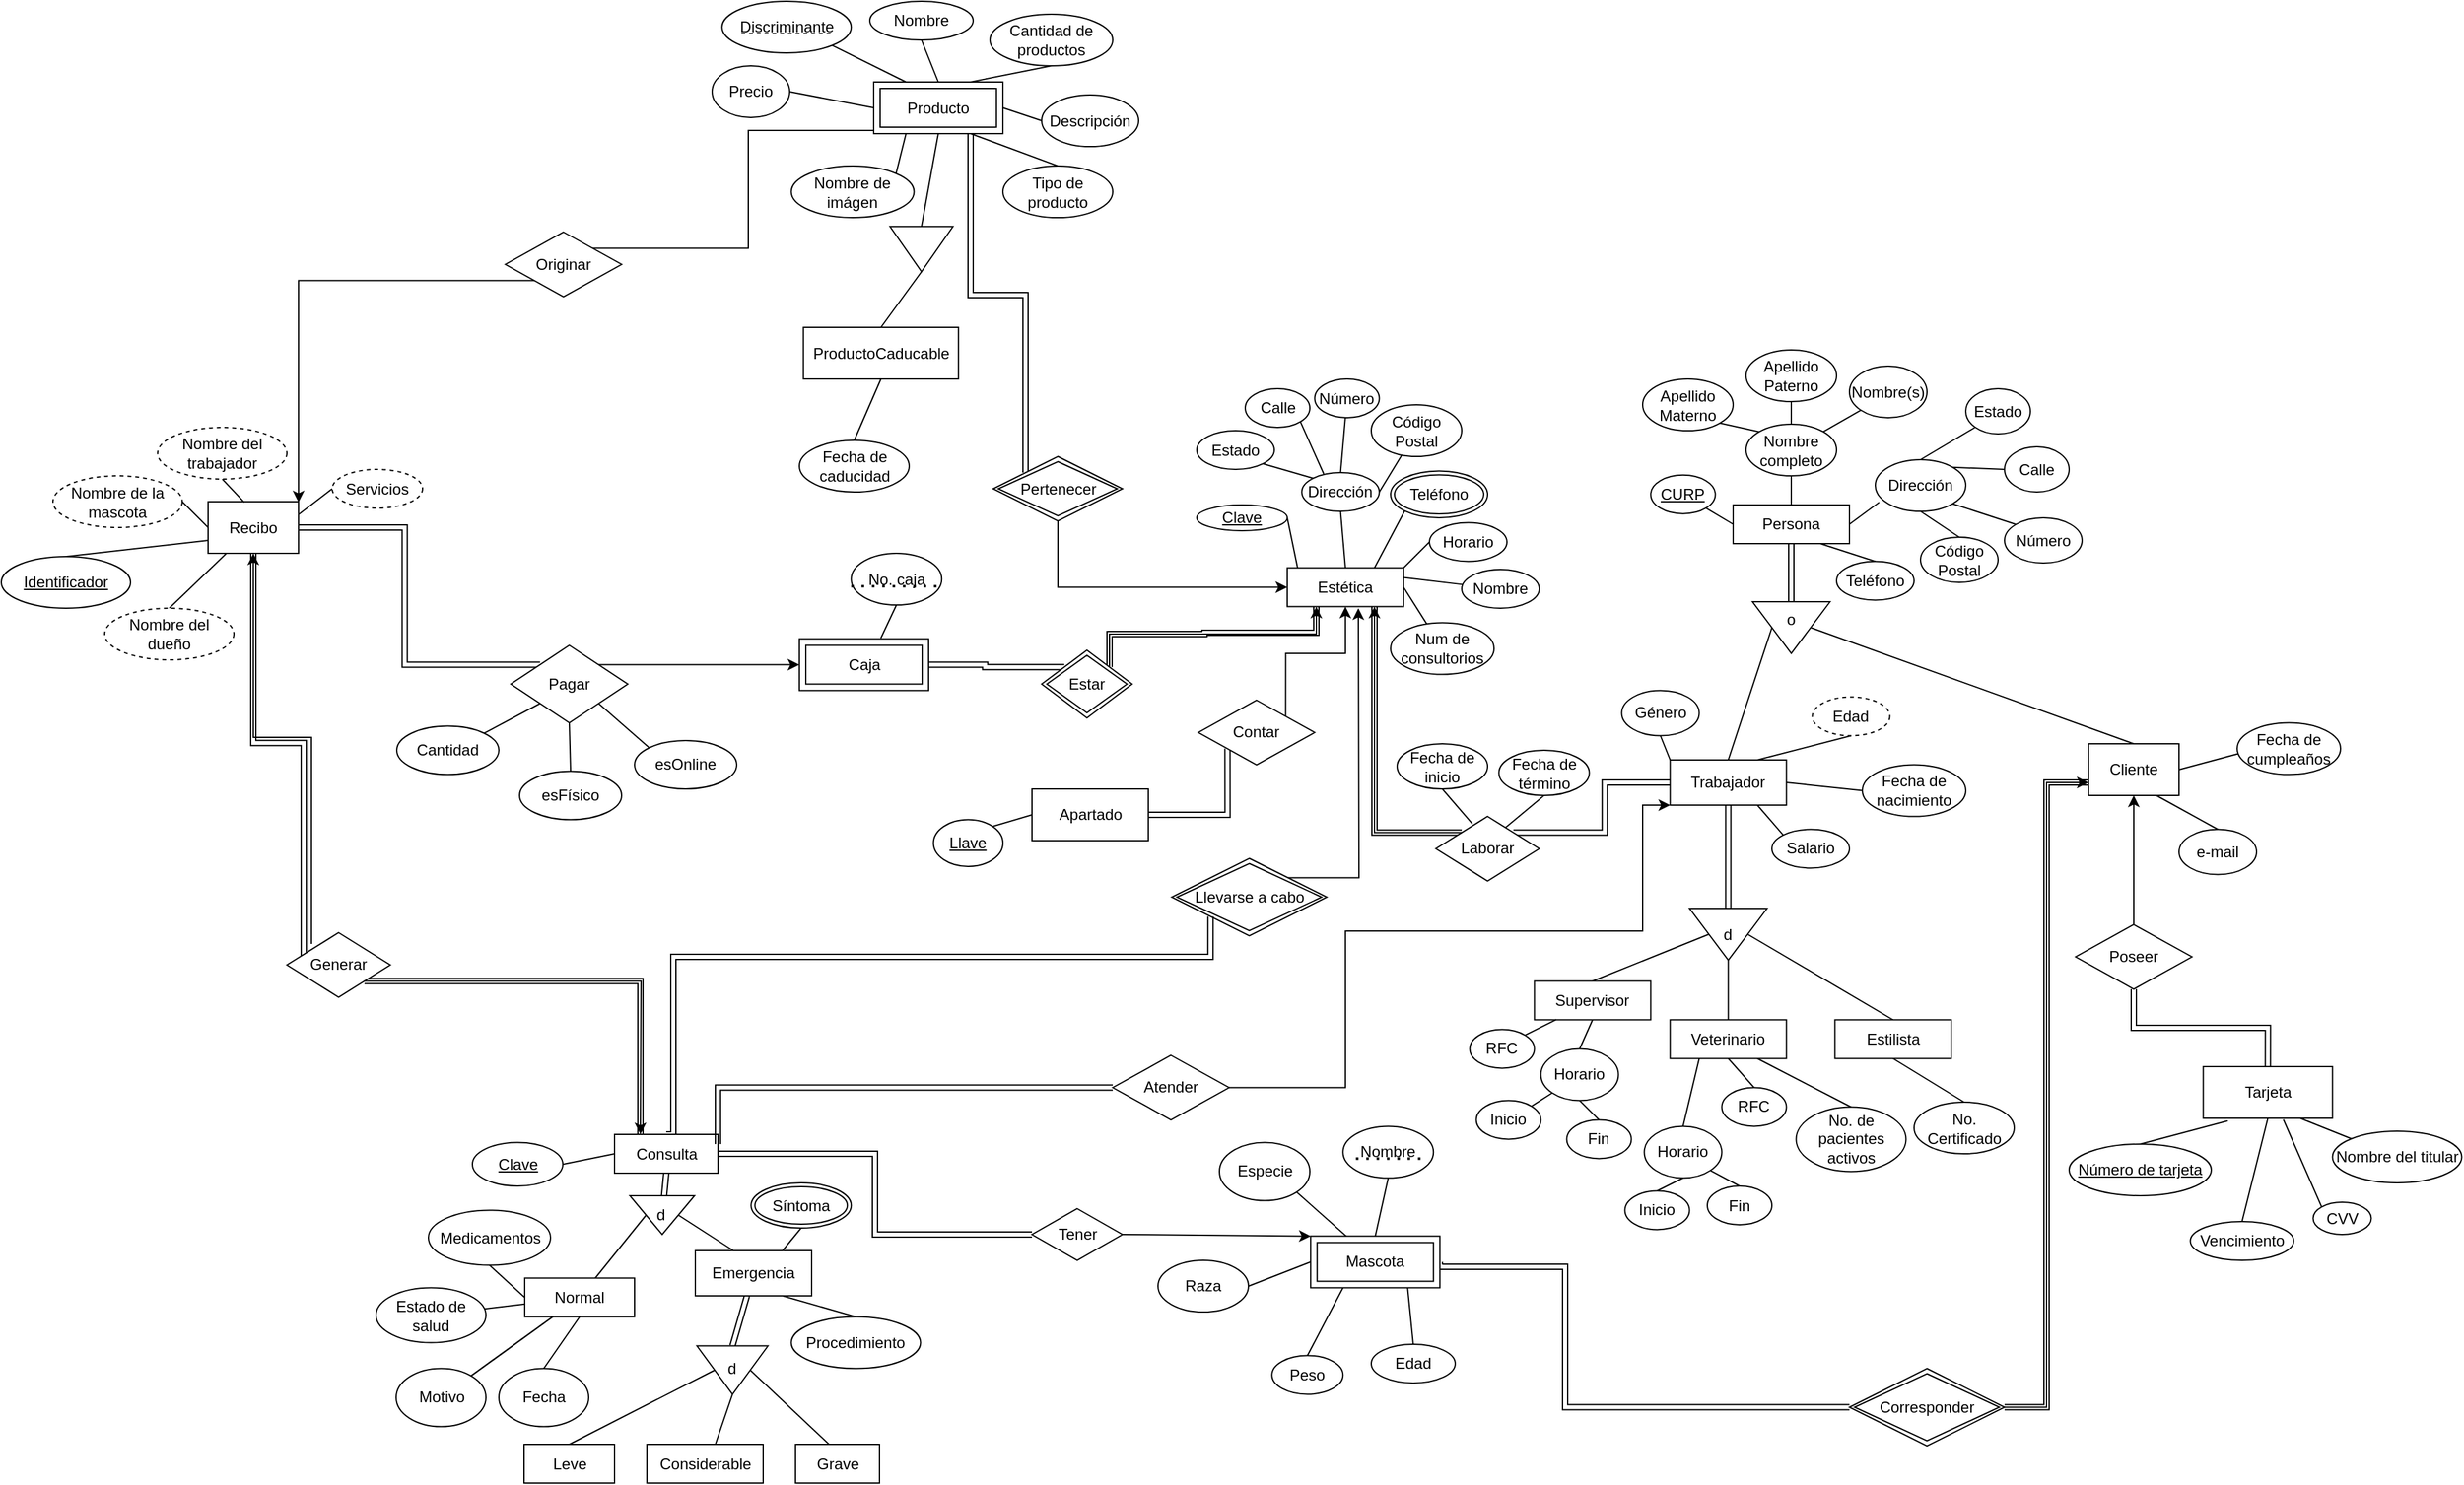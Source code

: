 <mxfile version="17.2.4" type="github">
  <diagram id="R2lEEEUBdFMjLlhIrx00" name="Page-1">
    <mxGraphModel dx="2729" dy="1469" grid="1" gridSize="10" guides="1" tooltips="1" connect="1" arrows="1" fold="1" page="0" pageScale="1" pageWidth="850" pageHeight="1100" math="0" shadow="0" extFonts="Permanent Marker^https://fonts.googleapis.com/css?family=Permanent+Marker">
      <root>
        <mxCell id="0" />
        <mxCell id="1" parent="0" />
        <mxCell id="Y6EgtgMJgNdpbUFqpuO5-127" style="edgeStyle=orthogonalEdgeStyle;rounded=0;orthogonalLoop=1;jettySize=auto;html=1;exitX=0.25;exitY=1;exitDx=0;exitDy=0;entryX=1;entryY=0;entryDx=0;entryDy=0;endArrow=classic;endFill=1;shape=link;" edge="1" parent="1" source="ZXifpjUcbngJi2hG1lOk-1" target="kJQUSES96ACiAF_lhkWH-161">
          <mxGeometry relative="1" as="geometry">
            <Array as="points">
              <mxPoint x="257" y="269" />
              <mxPoint x="171" y="269" />
              <mxPoint x="90" y="270" />
            </Array>
          </mxGeometry>
        </mxCell>
        <mxCell id="ZXifpjUcbngJi2hG1lOk-1" value="Estética" style="rounded=0;whiteSpace=wrap;html=1;" parent="1" vertex="1">
          <mxGeometry x="235" y="218.75" width="90" height="30" as="geometry" />
        </mxCell>
        <mxCell id="ZXifpjUcbngJi2hG1lOk-16" style="rounded=0;orthogonalLoop=1;jettySize=auto;html=1;entryX=1;entryY=0.25;entryDx=0;entryDy=0;endArrow=none;endFill=0;" parent="1" source="ZXifpjUcbngJi2hG1lOk-2" target="ZXifpjUcbngJi2hG1lOk-1" edge="1">
          <mxGeometry relative="1" as="geometry" />
        </mxCell>
        <mxCell id="ZXifpjUcbngJi2hG1lOk-2" value="Nombre" style="ellipse;whiteSpace=wrap;html=1;" parent="1" vertex="1">
          <mxGeometry x="370" y="220" width="60" height="30" as="geometry" />
        </mxCell>
        <mxCell id="Y6EgtgMJgNdpbUFqpuO5-104" style="edgeStyle=none;rounded=0;orthogonalLoop=1;jettySize=auto;html=1;exitX=0.5;exitY=1;exitDx=0;exitDy=0;entryX=0.5;entryY=0;entryDx=0;entryDy=0;endArrow=none;endFill=0;" edge="1" parent="1" source="ZXifpjUcbngJi2hG1lOk-3" target="ZXifpjUcbngJi2hG1lOk-1">
          <mxGeometry relative="1" as="geometry" />
        </mxCell>
        <mxCell id="ZXifpjUcbngJi2hG1lOk-3" value="Dirección" style="ellipse;whiteSpace=wrap;html=1;" parent="1" vertex="1">
          <mxGeometry x="246.25" y="145" width="60" height="30" as="geometry" />
        </mxCell>
        <mxCell id="kJQUSES96ACiAF_lhkWH-163" style="edgeStyle=none;rounded=0;orthogonalLoop=1;jettySize=auto;html=1;exitX=1;exitY=1;exitDx=0;exitDy=0;entryX=0;entryY=0;entryDx=0;entryDy=0;startArrow=none;startFill=0;endArrow=none;endFill=0;" parent="1" source="ZXifpjUcbngJi2hG1lOk-4" target="ZXifpjUcbngJi2hG1lOk-3" edge="1">
          <mxGeometry relative="1" as="geometry" />
        </mxCell>
        <mxCell id="ZXifpjUcbngJi2hG1lOk-4" value="Estado" style="ellipse;whiteSpace=wrap;html=1;" parent="1" vertex="1">
          <mxGeometry x="165" y="112.5" width="60" height="30" as="geometry" />
        </mxCell>
        <mxCell id="ZXifpjUcbngJi2hG1lOk-13" style="rounded=0;orthogonalLoop=1;jettySize=auto;html=1;exitX=1;exitY=1;exitDx=0;exitDy=0;entryX=0.283;entryY=0.033;entryDx=0;entryDy=0;entryPerimeter=0;endArrow=none;endFill=0;" parent="1" source="ZXifpjUcbngJi2hG1lOk-5" target="ZXifpjUcbngJi2hG1lOk-3" edge="1">
          <mxGeometry relative="1" as="geometry" />
        </mxCell>
        <mxCell id="ZXifpjUcbngJi2hG1lOk-5" value="Calle" style="ellipse;whiteSpace=wrap;html=1;" parent="1" vertex="1">
          <mxGeometry x="202.5" y="80" width="50" height="30" as="geometry" />
        </mxCell>
        <mxCell id="ZXifpjUcbngJi2hG1lOk-12" style="rounded=0;orthogonalLoop=1;jettySize=auto;html=1;entryX=0.5;entryY=0;entryDx=0;entryDy=0;endArrow=none;endFill=0;" parent="1" source="ZXifpjUcbngJi2hG1lOk-6" target="ZXifpjUcbngJi2hG1lOk-3" edge="1">
          <mxGeometry relative="1" as="geometry" />
        </mxCell>
        <mxCell id="ZXifpjUcbngJi2hG1lOk-6" value="Número" style="ellipse;whiteSpace=wrap;html=1;" parent="1" vertex="1">
          <mxGeometry x="256.25" y="72.5" width="50" height="30" as="geometry" />
        </mxCell>
        <mxCell id="ZXifpjUcbngJi2hG1lOk-11" style="rounded=0;orthogonalLoop=1;jettySize=auto;html=1;entryX=1;entryY=0.5;entryDx=0;entryDy=0;endArrow=none;endFill=0;" parent="1" source="ZXifpjUcbngJi2hG1lOk-7" target="ZXifpjUcbngJi2hG1lOk-3" edge="1">
          <mxGeometry relative="1" as="geometry" />
        </mxCell>
        <mxCell id="ZXifpjUcbngJi2hG1lOk-7" value="Código Postal" style="ellipse;whiteSpace=wrap;html=1;" parent="1" vertex="1">
          <mxGeometry x="300" y="92.5" width="70" height="40" as="geometry" />
        </mxCell>
        <mxCell id="ZXifpjUcbngJi2hG1lOk-17" style="rounded=0;orthogonalLoop=1;jettySize=auto;html=1;entryX=1;entryY=0.5;entryDx=0;entryDy=0;endArrow=none;endFill=0;" parent="1" source="ZXifpjUcbngJi2hG1lOk-8" target="ZXifpjUcbngJi2hG1lOk-1" edge="1">
          <mxGeometry relative="1" as="geometry" />
        </mxCell>
        <mxCell id="ZXifpjUcbngJi2hG1lOk-8" value="Num de consultorios" style="ellipse;whiteSpace=wrap;html=1;" parent="1" vertex="1">
          <mxGeometry x="315" y="261.25" width="80" height="40" as="geometry" />
        </mxCell>
        <mxCell id="kJQUSES96ACiAF_lhkWH-26" style="edgeStyle=none;rounded=0;orthogonalLoop=1;jettySize=auto;html=1;exitX=0.5;exitY=0;exitDx=0;exitDy=0;endArrow=none;endFill=0;" parent="1" target="dr-Muq7pYiqNiIFcDWlw-12" edge="1">
          <mxGeometry relative="1" as="geometry">
            <mxPoint x="570" y="300" as="sourcePoint" />
          </mxGeometry>
        </mxCell>
        <mxCell id="kJQUSES96ACiAF_lhkWH-16" style="edgeStyle=none;rounded=0;orthogonalLoop=1;jettySize=auto;html=1;exitX=0;exitY=0.5;exitDx=0;exitDy=0;entryX=1;entryY=0.25;entryDx=0;entryDy=0;endArrow=none;endFill=0;" parent="1" source="dr-Muq7pYiqNiIFcDWlw-21" edge="1">
          <mxGeometry relative="1" as="geometry">
            <mxPoint x="590" y="218.75" as="targetPoint" />
          </mxGeometry>
        </mxCell>
        <mxCell id="dr-Muq7pYiqNiIFcDWlw-23" style="edgeStyle=none;rounded=0;orthogonalLoop=1;jettySize=auto;html=1;exitX=0;exitY=1;exitDx=0;exitDy=0;fontSize=9;endArrow=none;endFill=0;" parent="1" edge="1">
          <mxGeometry relative="1" as="geometry">
            <mxPoint x="620.251" y="224.142" as="sourcePoint" />
            <mxPoint x="620.508" y="224.287" as="targetPoint" />
          </mxGeometry>
        </mxCell>
        <mxCell id="kJQUSES96ACiAF_lhkWH-17" style="edgeStyle=none;rounded=0;orthogonalLoop=1;jettySize=auto;html=1;exitX=0;exitY=0.5;exitDx=0;exitDy=0;entryX=1;entryY=0.75;entryDx=0;entryDy=0;endArrow=none;endFill=0;" parent="1" source="dr-Muq7pYiqNiIFcDWlw-24" edge="1">
          <mxGeometry relative="1" as="geometry">
            <mxPoint x="590" y="236.25" as="targetPoint" />
          </mxGeometry>
        </mxCell>
        <mxCell id="kJQUSES96ACiAF_lhkWH-94" style="edgeStyle=none;rounded=0;orthogonalLoop=1;jettySize=auto;html=1;exitX=0.5;exitY=1;exitDx=0;exitDy=0;entryX=0.5;entryY=0;entryDx=0;entryDy=0;endArrow=none;endFill=0;" parent="1" source="kJQUSES96ACiAF_lhkWH-4" target="kJQUSES96ACiAF_lhkWH-10" edge="1">
          <mxGeometry relative="1" as="geometry" />
        </mxCell>
        <mxCell id="kJQUSES96ACiAF_lhkWH-4" value="Nombre" style="ellipse;whiteSpace=wrap;html=1;align=center;" parent="1" vertex="1">
          <mxGeometry x="278.13" y="651.25" width="70" height="40" as="geometry" />
        </mxCell>
        <mxCell id="kJQUSES96ACiAF_lhkWH-5" value="Edad" style="ellipse;whiteSpace=wrap;html=1;align=center;" parent="1" vertex="1">
          <mxGeometry x="300" y="820" width="65" height="30" as="geometry" />
        </mxCell>
        <mxCell id="kJQUSES96ACiAF_lhkWH-6" value="Peso" style="ellipse;whiteSpace=wrap;html=1;align=center;" parent="1" vertex="1">
          <mxGeometry x="223.13" y="828.75" width="55" height="30" as="geometry" />
        </mxCell>
        <mxCell id="kJQUSES96ACiAF_lhkWH-97" style="edgeStyle=none;rounded=0;orthogonalLoop=1;jettySize=auto;html=1;exitX=1;exitY=1;exitDx=0;exitDy=0;endArrow=none;endFill=0;" parent="1" source="kJQUSES96ACiAF_lhkWH-7" target="kJQUSES96ACiAF_lhkWH-10" edge="1">
          <mxGeometry relative="1" as="geometry" />
        </mxCell>
        <mxCell id="kJQUSES96ACiAF_lhkWH-7" value="Especie" style="ellipse;whiteSpace=wrap;html=1;align=center;" parent="1" vertex="1">
          <mxGeometry x="182.5" y="663.75" width="70" height="45" as="geometry" />
        </mxCell>
        <mxCell id="kJQUSES96ACiAF_lhkWH-98" style="edgeStyle=none;rounded=0;orthogonalLoop=1;jettySize=auto;html=1;exitX=1;exitY=0.5;exitDx=0;exitDy=0;entryX=0;entryY=0.5;entryDx=0;entryDy=0;endArrow=none;endFill=0;" parent="1" source="kJQUSES96ACiAF_lhkWH-8" target="kJQUSES96ACiAF_lhkWH-10" edge="1">
          <mxGeometry relative="1" as="geometry" />
        </mxCell>
        <mxCell id="kJQUSES96ACiAF_lhkWH-8" value="Raza" style="ellipse;whiteSpace=wrap;html=1;align=center;" parent="1" vertex="1">
          <mxGeometry x="135" y="755" width="70" height="40" as="geometry" />
        </mxCell>
        <mxCell id="kJQUSES96ACiAF_lhkWH-95" style="edgeStyle=none;rounded=0;orthogonalLoop=1;jettySize=auto;html=1;exitX=0.75;exitY=1;exitDx=0;exitDy=0;endArrow=none;endFill=0;entryX=0.5;entryY=0;entryDx=0;entryDy=0;" parent="1" source="kJQUSES96ACiAF_lhkWH-10" edge="1" target="kJQUSES96ACiAF_lhkWH-5">
          <mxGeometry relative="1" as="geometry">
            <mxPoint x="368.13" y="738.75" as="targetPoint" />
          </mxGeometry>
        </mxCell>
        <mxCell id="kJQUSES96ACiAF_lhkWH-96" style="edgeStyle=none;rounded=0;orthogonalLoop=1;jettySize=auto;html=1;exitX=0.25;exitY=1;exitDx=0;exitDy=0;entryX=0.5;entryY=0;entryDx=0;entryDy=0;endArrow=none;endFill=0;" parent="1" source="kJQUSES96ACiAF_lhkWH-10" target="kJQUSES96ACiAF_lhkWH-6" edge="1">
          <mxGeometry relative="1" as="geometry" />
        </mxCell>
        <mxCell id="Y6EgtgMJgNdpbUFqpuO5-193" style="edgeStyle=orthogonalEdgeStyle;rounded=0;orthogonalLoop=1;jettySize=auto;html=1;exitX=1;exitY=0.5;exitDx=0;exitDy=0;endArrow=none;endFill=0;shape=link;entryX=0;entryY=0.5;entryDx=0;entryDy=0;" edge="1" parent="1" source="kJQUSES96ACiAF_lhkWH-10" target="Y6EgtgMJgNdpbUFqpuO5-248">
          <mxGeometry relative="1" as="geometry">
            <mxPoint x="680" y="870" as="targetPoint" />
            <Array as="points">
              <mxPoint x="353" y="760" />
              <mxPoint x="450" y="760" />
              <mxPoint x="450" y="868" />
            </Array>
          </mxGeometry>
        </mxCell>
        <mxCell id="kJQUSES96ACiAF_lhkWH-10" value="Mascota" style="shape=ext;margin=3;double=1;whiteSpace=wrap;html=1;align=center;" parent="1" vertex="1">
          <mxGeometry x="253.13" y="736.25" width="100" height="40" as="geometry" />
        </mxCell>
        <mxCell id="kJQUSES96ACiAF_lhkWH-12" value="" style="endArrow=none;dashed=1;html=1;dashPattern=1 3;strokeWidth=2;rounded=0;" parent="1" edge="1">
          <mxGeometry width="50" height="50" relative="1" as="geometry">
            <mxPoint x="288.13" y="676.25" as="sourcePoint" />
            <mxPoint x="338.13" y="676.25" as="targetPoint" />
          </mxGeometry>
        </mxCell>
        <mxCell id="kJQUSES96ACiAF_lhkWH-44" style="edgeStyle=none;rounded=0;orthogonalLoop=1;jettySize=auto;html=1;exitX=0.5;exitY=1;exitDx=0;exitDy=0;endArrow=none;endFill=0;" parent="1" source="kJQUSES96ACiAF_lhkWH-39" target="kJQUSES96ACiAF_lhkWH-40" edge="1">
          <mxGeometry relative="1" as="geometry" />
        </mxCell>
        <mxCell id="kJQUSES96ACiAF_lhkWH-47" style="edgeStyle=none;rounded=0;orthogonalLoop=1;jettySize=auto;html=1;exitX=0.5;exitY=0;exitDx=0;exitDy=0;entryX=0.328;entryY=0;entryDx=0;entryDy=0;entryPerimeter=0;endArrow=none;endFill=0;" parent="1" source="kJQUSES96ACiAF_lhkWH-39" target="kJQUSES96ACiAF_lhkWH-42" edge="1">
          <mxGeometry relative="1" as="geometry" />
        </mxCell>
        <mxCell id="kJQUSES96ACiAF_lhkWH-39" value="" style="triangle;whiteSpace=wrap;html=1;rotation=90;" parent="1" vertex="1">
          <mxGeometry x="-263.62" y="695" width="30" height="50" as="geometry" />
        </mxCell>
        <mxCell id="kJQUSES96ACiAF_lhkWH-52" value="" style="edgeStyle=none;rounded=0;orthogonalLoop=1;jettySize=auto;html=1;endArrow=none;endFill=0;" parent="1" source="kJQUSES96ACiAF_lhkWH-40" target="kJQUSES96ACiAF_lhkWH-51" edge="1">
          <mxGeometry relative="1" as="geometry" />
        </mxCell>
        <mxCell id="kJQUSES96ACiAF_lhkWH-53" value="" style="edgeStyle=none;rounded=0;orthogonalLoop=1;jettySize=auto;html=1;endArrow=none;endFill=0;" parent="1" source="kJQUSES96ACiAF_lhkWH-40" target="kJQUSES96ACiAF_lhkWH-51" edge="1">
          <mxGeometry relative="1" as="geometry" />
        </mxCell>
        <mxCell id="kJQUSES96ACiAF_lhkWH-60" style="edgeStyle=none;rounded=0;orthogonalLoop=1;jettySize=auto;html=1;exitX=0.5;exitY=1;exitDx=0;exitDy=0;entryX=0.5;entryY=0;entryDx=0;entryDy=0;endArrow=none;endFill=0;" parent="1" source="kJQUSES96ACiAF_lhkWH-40" target="kJQUSES96ACiAF_lhkWH-56" edge="1">
          <mxGeometry relative="1" as="geometry" />
        </mxCell>
        <mxCell id="kJQUSES96ACiAF_lhkWH-40" value="Normal" style="whiteSpace=wrap;html=1;align=center;" parent="1" vertex="1">
          <mxGeometry x="-355" y="768.75" width="85" height="30" as="geometry" />
        </mxCell>
        <mxCell id="kJQUSES96ACiAF_lhkWH-43" style="edgeStyle=none;rounded=0;orthogonalLoop=1;jettySize=auto;html=1;endArrow=none;endFill=0;shape=link;exitX=0.5;exitY=1;exitDx=0;exitDy=0;" parent="1" source="Y6EgtgMJgNdpbUFqpuO5-152" target="kJQUSES96ACiAF_lhkWH-39" edge="1">
          <mxGeometry relative="1" as="geometry">
            <mxPoint x="-275.5" y="687.5" as="sourcePoint" />
          </mxGeometry>
        </mxCell>
        <mxCell id="kJQUSES96ACiAF_lhkWH-70" style="edgeStyle=none;rounded=0;orthogonalLoop=1;jettySize=auto;html=1;entryX=0;entryY=0.5;entryDx=0;entryDy=0;endArrow=none;endFill=0;shape=link;" parent="1" source="kJQUSES96ACiAF_lhkWH-42" target="kJQUSES96ACiAF_lhkWH-69" edge="1">
          <mxGeometry relative="1" as="geometry" />
        </mxCell>
        <mxCell id="kJQUSES96ACiAF_lhkWH-76" style="edgeStyle=none;rounded=0;orthogonalLoop=1;jettySize=auto;html=1;exitX=0.75;exitY=1;exitDx=0;exitDy=0;entryX=0.5;entryY=0;entryDx=0;entryDy=0;endArrow=none;endFill=0;" parent="1" source="kJQUSES96ACiAF_lhkWH-42" target="kJQUSES96ACiAF_lhkWH-75" edge="1">
          <mxGeometry relative="1" as="geometry" />
        </mxCell>
        <mxCell id="kJQUSES96ACiAF_lhkWH-42" value="Emergencia" style="whiteSpace=wrap;html=1;align=center;" parent="1" vertex="1">
          <mxGeometry x="-223" y="747.5" width="90" height="35" as="geometry" />
        </mxCell>
        <mxCell id="kJQUSES96ACiAF_lhkWH-51" value="Motivo" style="ellipse;whiteSpace=wrap;html=1;" parent="1" vertex="1">
          <mxGeometry x="-454.5" y="838.75" width="69.5" height="45" as="geometry" />
        </mxCell>
        <mxCell id="kJQUSES96ACiAF_lhkWH-55" value="" style="edgeStyle=none;rounded=0;orthogonalLoop=1;jettySize=auto;html=1;endArrow=none;endFill=0;" parent="1" source="kJQUSES96ACiAF_lhkWH-54" target="kJQUSES96ACiAF_lhkWH-40" edge="1">
          <mxGeometry relative="1" as="geometry" />
        </mxCell>
        <mxCell id="kJQUSES96ACiAF_lhkWH-54" value="Estado de salud" style="ellipse;whiteSpace=wrap;html=1;align=center;" parent="1" vertex="1">
          <mxGeometry x="-470" y="776.25" width="85" height="42.5" as="geometry" />
        </mxCell>
        <mxCell id="kJQUSES96ACiAF_lhkWH-56" value="Fecha" style="ellipse;whiteSpace=wrap;html=1;" parent="1" vertex="1">
          <mxGeometry x="-375" y="838.75" width="69.5" height="45" as="geometry" />
        </mxCell>
        <mxCell id="kJQUSES96ACiAF_lhkWH-59" style="edgeStyle=none;rounded=0;orthogonalLoop=1;jettySize=auto;html=1;exitX=0.5;exitY=1;exitDx=0;exitDy=0;entryX=0;entryY=0.5;entryDx=0;entryDy=0;endArrow=none;endFill=0;" parent="1" source="kJQUSES96ACiAF_lhkWH-57" target="kJQUSES96ACiAF_lhkWH-40" edge="1">
          <mxGeometry relative="1" as="geometry" />
        </mxCell>
        <mxCell id="kJQUSES96ACiAF_lhkWH-57" value="Medicamentos" style="ellipse;whiteSpace=wrap;html=1;" parent="1" vertex="1">
          <mxGeometry x="-429.5" y="716.25" width="94.5" height="42.5" as="geometry" />
        </mxCell>
        <mxCell id="kJQUSES96ACiAF_lhkWH-99" style="edgeStyle=none;rounded=0;orthogonalLoop=1;jettySize=auto;html=1;exitX=0.5;exitY=1;exitDx=0;exitDy=0;entryX=0.75;entryY=0;entryDx=0;entryDy=0;endArrow=none;endFill=0;" parent="1" source="kJQUSES96ACiAF_lhkWH-62" target="kJQUSES96ACiAF_lhkWH-42" edge="1">
          <mxGeometry relative="1" as="geometry" />
        </mxCell>
        <mxCell id="kJQUSES96ACiAF_lhkWH-62" value="Síntoma" style="ellipse;shape=doubleEllipse;margin=3;whiteSpace=wrap;html=1;align=center;" parent="1" vertex="1">
          <mxGeometry x="-179.87" y="695" width="77.5" height="35" as="geometry" />
        </mxCell>
        <mxCell id="kJQUSES96ACiAF_lhkWH-71" style="edgeStyle=none;rounded=0;orthogonalLoop=1;jettySize=auto;html=1;exitX=0.5;exitY=0;exitDx=0;exitDy=0;endArrow=none;endFill=0;entryX=0.5;entryY=1;entryDx=0;entryDy=0;" parent="1" source="kJQUSES96ACiAF_lhkWH-66" target="kJQUSES96ACiAF_lhkWH-69" edge="1">
          <mxGeometry relative="1" as="geometry" />
        </mxCell>
        <mxCell id="kJQUSES96ACiAF_lhkWH-66" value="&lt;div&gt;Leve&lt;/div&gt;" style="whiteSpace=wrap;html=1;align=center;" parent="1" vertex="1">
          <mxGeometry x="-355.5" y="897.5" width="70" height="30" as="geometry" />
        </mxCell>
        <mxCell id="kJQUSES96ACiAF_lhkWH-67" value="Considerable" style="whiteSpace=wrap;html=1;align=center;" parent="1" vertex="1">
          <mxGeometry x="-260.5" y="897.5" width="90" height="30" as="geometry" />
        </mxCell>
        <mxCell id="kJQUSES96ACiAF_lhkWH-68" value="Grave" style="whiteSpace=wrap;html=1;align=center;" parent="1" vertex="1">
          <mxGeometry x="-145.5" y="897.5" width="65" height="30" as="geometry" />
        </mxCell>
        <mxCell id="kJQUSES96ACiAF_lhkWH-72" style="edgeStyle=none;rounded=0;orthogonalLoop=1;jettySize=auto;html=1;exitX=1;exitY=0.5;exitDx=0;exitDy=0;entryX=0.589;entryY=0;entryDx=0;entryDy=0;entryPerimeter=0;endArrow=none;endFill=0;" parent="1" source="kJQUSES96ACiAF_lhkWH-69" target="kJQUSES96ACiAF_lhkWH-67" edge="1">
          <mxGeometry relative="1" as="geometry" />
        </mxCell>
        <mxCell id="kJQUSES96ACiAF_lhkWH-73" style="edgeStyle=none;rounded=0;orthogonalLoop=1;jettySize=auto;html=1;exitX=0.5;exitY=0;exitDx=0;exitDy=0;entryX=0.4;entryY=0;entryDx=0;entryDy=0;entryPerimeter=0;endArrow=none;endFill=0;" parent="1" source="kJQUSES96ACiAF_lhkWH-69" target="kJQUSES96ACiAF_lhkWH-68" edge="1">
          <mxGeometry relative="1" as="geometry" />
        </mxCell>
        <mxCell id="kJQUSES96ACiAF_lhkWH-69" value="" style="triangle;whiteSpace=wrap;html=1;rotation=90;" parent="1" vertex="1">
          <mxGeometry x="-213" y="812.5" width="37.5" height="55" as="geometry" />
        </mxCell>
        <mxCell id="kJQUSES96ACiAF_lhkWH-74" value="d" style="text;html=1;strokeColor=none;fillColor=none;align=center;verticalAlign=middle;whiteSpace=wrap;rounded=0;" parent="1" vertex="1">
          <mxGeometry x="-208.62" y="827.5" width="28.75" height="22.5" as="geometry" />
        </mxCell>
        <mxCell id="kJQUSES96ACiAF_lhkWH-75" value="Procedimiento" style="ellipse;whiteSpace=wrap;html=1;align=center;" parent="1" vertex="1">
          <mxGeometry x="-148.75" y="798.75" width="100" height="40" as="geometry" />
        </mxCell>
        <mxCell id="kJQUSES96ACiAF_lhkWH-84" style="edgeStyle=orthogonalEdgeStyle;rounded=0;orthogonalLoop=1;jettySize=auto;html=1;exitX=0;exitY=0.5;exitDx=0;exitDy=0;entryX=1;entryY=0.5;entryDx=0;entryDy=0;endArrow=classic;endFill=1;shape=link;" parent="1" source="kJQUSES96ACiAF_lhkWH-93" target="Y6EgtgMJgNdpbUFqpuO5-152" edge="1">
          <mxGeometry relative="1" as="geometry">
            <mxPoint x="-229.312" y="207.5" as="sourcePoint" />
            <mxPoint x="-250" y="495" as="targetPoint" />
          </mxGeometry>
        </mxCell>
        <mxCell id="Y6EgtgMJgNdpbUFqpuO5-162" style="edgeStyle=orthogonalEdgeStyle;rounded=0;orthogonalLoop=1;jettySize=auto;html=1;exitX=1;exitY=0;exitDx=0;exitDy=0;endArrow=classic;endFill=1;" edge="1" parent="1" source="kJQUSES96ACiAF_lhkWH-90">
          <mxGeometry relative="1" as="geometry">
            <mxPoint x="290" y="250" as="targetPoint" />
          </mxGeometry>
        </mxCell>
        <mxCell id="kJQUSES96ACiAF_lhkWH-90" value="Llevarse a cabo" style="shape=rhombus;double=1;perimeter=rhombusPerimeter;whiteSpace=wrap;html=1;align=center;" parent="1" vertex="1">
          <mxGeometry x="145.63" y="443.75" width="120" height="60" as="geometry" />
        </mxCell>
        <mxCell id="Y6EgtgMJgNdpbUFqpuO5-157" style="edgeStyle=none;rounded=0;orthogonalLoop=1;jettySize=auto;html=1;exitX=1;exitY=0.5;exitDx=0;exitDy=0;entryX=0;entryY=0;entryDx=0;entryDy=0;endArrow=classic;endFill=1;" edge="1" parent="1" source="kJQUSES96ACiAF_lhkWH-93" target="kJQUSES96ACiAF_lhkWH-10">
          <mxGeometry relative="1" as="geometry" />
        </mxCell>
        <mxCell id="kJQUSES96ACiAF_lhkWH-93" value="Tener" style="shape=rhombus;perimeter=rhombusPerimeter;whiteSpace=wrap;html=1;align=center;" parent="1" vertex="1">
          <mxGeometry x="37.5" y="715" width="70" height="40" as="geometry" />
        </mxCell>
        <mxCell id="kJQUSES96ACiAF_lhkWH-104" value="d" style="text;html=1;strokeColor=none;fillColor=none;align=center;verticalAlign=middle;whiteSpace=wrap;rounded=0;" parent="1" vertex="1">
          <mxGeometry x="-263.62" y="708.75" width="28.75" height="22.5" as="geometry" />
        </mxCell>
        <mxCell id="Y6EgtgMJgNdpbUFqpuO5-61" style="edgeStyle=none;rounded=0;orthogonalLoop=1;jettySize=auto;html=1;exitX=1;exitY=0;exitDx=0;exitDy=0;entryX=1;entryY=0.5;entryDx=0;entryDy=0;endArrow=none;endFill=0;" edge="1" parent="1" source="kJQUSES96ACiAF_lhkWH-106" target="Y6EgtgMJgNdpbUFqpuO5-60">
          <mxGeometry relative="1" as="geometry" />
        </mxCell>
        <mxCell id="kJQUSES96ACiAF_lhkWH-106" value="Fecha de cumpleaños" style="ellipse;whiteSpace=wrap;html=1;align=center;" parent="1" vertex="1">
          <mxGeometry x="970" y="338.75" width="80" height="40" as="geometry" />
        </mxCell>
        <mxCell id="kJQUSES96ACiAF_lhkWH-107" value="e-mail" style="ellipse;whiteSpace=wrap;html=1;align=center;" parent="1" vertex="1">
          <mxGeometry x="925" y="421.25" width="60" height="35" as="geometry" />
        </mxCell>
        <mxCell id="kJQUSES96ACiAF_lhkWH-128" style="edgeStyle=none;rounded=0;orthogonalLoop=1;jettySize=auto;html=1;entryX=0.5;entryY=0;entryDx=0;entryDy=0;endArrow=none;endFill=0;" parent="1" source="kJQUSES96ACiAF_lhkWH-122" target="kJQUSES96ACiAF_lhkWH-127" edge="1">
          <mxGeometry relative="1" as="geometry" />
        </mxCell>
        <mxCell id="kJQUSES96ACiAF_lhkWH-136" style="edgeStyle=none;rounded=0;orthogonalLoop=1;jettySize=auto;html=1;exitX=1;exitY=0.25;exitDx=0;exitDy=0;entryX=0;entryY=0.5;entryDx=0;entryDy=0;endArrow=none;endFill=0;" parent="1" source="kJQUSES96ACiAF_lhkWH-122" target="kJQUSES96ACiAF_lhkWH-135" edge="1">
          <mxGeometry relative="1" as="geometry" />
        </mxCell>
        <mxCell id="kJQUSES96ACiAF_lhkWH-138" style="edgeStyle=orthogonalEdgeStyle;rounded=0;orthogonalLoop=1;jettySize=auto;html=1;exitX=0.5;exitY=1;exitDx=0;exitDy=0;entryX=0.163;entryY=0.4;entryDx=0;entryDy=0;entryPerimeter=0;endArrow=none;endFill=0;startArrow=classic;startFill=1;shape=link;" parent="1" source="kJQUSES96ACiAF_lhkWH-122" target="kJQUSES96ACiAF_lhkWH-137" edge="1">
          <mxGeometry relative="1" as="geometry" />
        </mxCell>
        <mxCell id="kJQUSES96ACiAF_lhkWH-122" value="Recibo" style="whiteSpace=wrap;html=1;align=center;" parent="1" vertex="1">
          <mxGeometry x="-600" y="167.5" width="70" height="40" as="geometry" />
        </mxCell>
        <mxCell id="Y6EgtgMJgNdpbUFqpuO5-1" style="rounded=0;orthogonalLoop=1;jettySize=auto;html=1;exitX=0.5;exitY=0;exitDx=0;exitDy=0;entryX=0;entryY=0.75;entryDx=0;entryDy=0;endArrow=none;endFill=0;" edge="1" parent="1" source="Y6EgtgMJgNdpbUFqpuO5-198" target="kJQUSES96ACiAF_lhkWH-122">
          <mxGeometry relative="1" as="geometry">
            <mxPoint x="-663.673" y="215.642" as="sourcePoint" />
          </mxGeometry>
        </mxCell>
        <mxCell id="kJQUSES96ACiAF_lhkWH-127" value="Nombre del dueño" style="ellipse;whiteSpace=wrap;html=1;align=center;dashed=1;" parent="1" vertex="1">
          <mxGeometry x="-680" y="250" width="100" height="40" as="geometry" />
        </mxCell>
        <mxCell id="kJQUSES96ACiAF_lhkWH-132" style="edgeStyle=none;rounded=0;orthogonalLoop=1;jettySize=auto;html=1;exitX=1;exitY=0.5;exitDx=0;exitDy=0;entryX=0;entryY=0.5;entryDx=0;entryDy=0;endArrow=none;endFill=0;" parent="1" source="kJQUSES96ACiAF_lhkWH-129" target="kJQUSES96ACiAF_lhkWH-122" edge="1">
          <mxGeometry relative="1" as="geometry" />
        </mxCell>
        <mxCell id="kJQUSES96ACiAF_lhkWH-129" value="Nombre de la mascota" style="ellipse;whiteSpace=wrap;html=1;align=center;dashed=1;" parent="1" vertex="1">
          <mxGeometry x="-720" y="147.5" width="100" height="40" as="geometry" />
        </mxCell>
        <mxCell id="kJQUSES96ACiAF_lhkWH-134" style="edgeStyle=none;rounded=0;orthogonalLoop=1;jettySize=auto;html=1;exitX=0.5;exitY=1;exitDx=0;exitDy=0;entryX=0.4;entryY=0.013;entryDx=0;entryDy=0;entryPerimeter=0;endArrow=none;endFill=0;" parent="1" source="kJQUSES96ACiAF_lhkWH-133" target="kJQUSES96ACiAF_lhkWH-122" edge="1">
          <mxGeometry relative="1" as="geometry" />
        </mxCell>
        <mxCell id="kJQUSES96ACiAF_lhkWH-133" value="Nombre del trabajador" style="ellipse;whiteSpace=wrap;html=1;align=center;dashed=1;" parent="1" vertex="1">
          <mxGeometry x="-639" y="110" width="100" height="40" as="geometry" />
        </mxCell>
        <mxCell id="kJQUSES96ACiAF_lhkWH-135" value="Servicios" style="ellipse;whiteSpace=wrap;html=1;align=center;dashed=1;" parent="1" vertex="1">
          <mxGeometry x="-504" y="142.5" width="70" height="30" as="geometry" />
        </mxCell>
        <mxCell id="Y6EgtgMJgNdpbUFqpuO5-168" style="edgeStyle=orthogonalEdgeStyle;rounded=0;orthogonalLoop=1;jettySize=auto;html=1;exitX=1;exitY=1;exitDx=0;exitDy=0;entryX=0.25;entryY=0;entryDx=0;entryDy=0;endArrow=classic;endFill=1;shape=link;" edge="1" parent="1" source="kJQUSES96ACiAF_lhkWH-137" target="Y6EgtgMJgNdpbUFqpuO5-152">
          <mxGeometry relative="1" as="geometry">
            <mxPoint x="-474.5" y="686.25" as="sourcePoint" />
          </mxGeometry>
        </mxCell>
        <mxCell id="kJQUSES96ACiAF_lhkWH-137" value="Generar" style="shape=rhombus;perimeter=rhombusPerimeter;whiteSpace=wrap;html=1;align=center;" parent="1" vertex="1">
          <mxGeometry x="-539" y="501.25" width="80" height="50" as="geometry" />
        </mxCell>
        <mxCell id="kJQUSES96ACiAF_lhkWH-146" style="edgeStyle=none;rounded=0;orthogonalLoop=1;jettySize=auto;html=1;exitX=1;exitY=0.5;exitDx=0;exitDy=0;entryX=0.089;entryY=0;entryDx=0;entryDy=0;entryPerimeter=0;startArrow=none;startFill=0;endArrow=none;endFill=0;" parent="1" source="kJQUSES96ACiAF_lhkWH-142" target="ZXifpjUcbngJi2hG1lOk-1" edge="1">
          <mxGeometry relative="1" as="geometry" />
        </mxCell>
        <mxCell id="kJQUSES96ACiAF_lhkWH-142" value="Clave" style="ellipse;whiteSpace=wrap;html=1;align=center;fontStyle=4;" parent="1" vertex="1">
          <mxGeometry x="165" y="170" width="70" height="20" as="geometry" />
        </mxCell>
        <mxCell id="kJQUSES96ACiAF_lhkWH-164" style="edgeStyle=orthogonalEdgeStyle;rounded=0;orthogonalLoop=1;jettySize=auto;html=1;exitX=1;exitY=0.5;exitDx=0;exitDy=0;entryX=0;entryY=0;entryDx=0;entryDy=0;startArrow=none;startFill=0;endArrow=none;endFill=0;shape=link;" parent="1" source="kJQUSES96ACiAF_lhkWH-159" target="kJQUSES96ACiAF_lhkWH-161" edge="1">
          <mxGeometry relative="1" as="geometry" />
        </mxCell>
        <mxCell id="kJQUSES96ACiAF_lhkWH-159" value="Caja" style="shape=ext;margin=3;double=1;whiteSpace=wrap;html=1;align=center;" parent="1" vertex="1">
          <mxGeometry x="-142.5" y="273.75" width="100" height="40" as="geometry" />
        </mxCell>
        <mxCell id="kJQUSES96ACiAF_lhkWH-166" style="edgeStyle=none;rounded=0;orthogonalLoop=1;jettySize=auto;html=1;exitX=0.5;exitY=1;exitDx=0;exitDy=0;entryX=0.63;entryY=-0.012;entryDx=0;entryDy=0;entryPerimeter=0;startArrow=none;startFill=0;endArrow=none;endFill=0;" parent="1" source="kJQUSES96ACiAF_lhkWH-160" target="kJQUSES96ACiAF_lhkWH-159" edge="1">
          <mxGeometry relative="1" as="geometry" />
        </mxCell>
        <mxCell id="kJQUSES96ACiAF_lhkWH-160" value="No. caja" style="ellipse;whiteSpace=wrap;html=1;align=center;" parent="1" vertex="1">
          <mxGeometry x="-102.37" y="207.5" width="70" height="40" as="geometry" />
        </mxCell>
        <mxCell id="kJQUSES96ACiAF_lhkWH-161" value="Estar" style="shape=rhombus;double=1;perimeter=rhombusPerimeter;whiteSpace=wrap;html=1;align=center;" parent="1" vertex="1">
          <mxGeometry x="45" y="282.5" width="70" height="52.5" as="geometry" />
        </mxCell>
        <mxCell id="Y6EgtgMJgNdpbUFqpuO5-46" style="edgeStyle=none;rounded=0;orthogonalLoop=1;jettySize=auto;html=1;exitX=1;exitY=0.5;exitDx=0;exitDy=0;entryX=0.043;entryY=0.825;entryDx=0;entryDy=0;entryPerimeter=0;endArrow=none;endFill=0;" edge="1" parent="1" source="Y6EgtgMJgNdpbUFqpuO5-2" target="Y6EgtgMJgNdpbUFqpuO5-8">
          <mxGeometry relative="1" as="geometry" />
        </mxCell>
        <mxCell id="Y6EgtgMJgNdpbUFqpuO5-78" style="edgeStyle=none;rounded=0;orthogonalLoop=1;jettySize=auto;html=1;exitX=0.5;exitY=1;exitDx=0;exitDy=0;entryX=0;entryY=0.5;entryDx=0;entryDy=0;endArrow=none;endFill=0;shape=link;" edge="1" parent="1" source="Y6EgtgMJgNdpbUFqpuO5-2" target="Y6EgtgMJgNdpbUFqpuO5-74">
          <mxGeometry relative="1" as="geometry" />
        </mxCell>
        <mxCell id="Y6EgtgMJgNdpbUFqpuO5-148" style="edgeStyle=none;rounded=0;orthogonalLoop=1;jettySize=auto;html=1;exitX=0.75;exitY=1;exitDx=0;exitDy=0;entryX=0.5;entryY=0;entryDx=0;entryDy=0;endArrow=none;endFill=0;" edge="1" parent="1" source="Y6EgtgMJgNdpbUFqpuO5-2" target="Y6EgtgMJgNdpbUFqpuO5-145">
          <mxGeometry relative="1" as="geometry" />
        </mxCell>
        <mxCell id="Y6EgtgMJgNdpbUFqpuO5-2" value="Persona" style="whiteSpace=wrap;html=1;align=center;" vertex="1" parent="1">
          <mxGeometry x="580" y="170" width="90" height="30" as="geometry" />
        </mxCell>
        <mxCell id="Y6EgtgMJgNdpbUFqpuO5-45" style="edgeStyle=none;rounded=0;orthogonalLoop=1;jettySize=auto;html=1;exitX=0.5;exitY=1;exitDx=0;exitDy=0;entryX=0.5;entryY=0;entryDx=0;entryDy=0;endArrow=none;endFill=0;" edge="1" parent="1" source="Y6EgtgMJgNdpbUFqpuO5-3" target="Y6EgtgMJgNdpbUFqpuO5-2">
          <mxGeometry relative="1" as="geometry" />
        </mxCell>
        <mxCell id="Y6EgtgMJgNdpbUFqpuO5-48" style="edgeStyle=none;rounded=0;orthogonalLoop=1;jettySize=auto;html=1;exitX=1;exitY=0;exitDx=0;exitDy=0;entryX=0;entryY=1;entryDx=0;entryDy=0;endArrow=none;endFill=0;" edge="1" parent="1" source="Y6EgtgMJgNdpbUFqpuO5-3" target="Y6EgtgMJgNdpbUFqpuO5-6">
          <mxGeometry relative="1" as="geometry" />
        </mxCell>
        <mxCell id="Y6EgtgMJgNdpbUFqpuO5-3" value="Nombre completo" style="ellipse;whiteSpace=wrap;html=1;align=center;" vertex="1" parent="1">
          <mxGeometry x="590" y="107.5" width="70" height="40" as="geometry" />
        </mxCell>
        <mxCell id="Y6EgtgMJgNdpbUFqpuO5-49" style="edgeStyle=none;rounded=0;orthogonalLoop=1;jettySize=auto;html=1;exitX=1;exitY=1;exitDx=0;exitDy=0;entryX=0;entryY=0;entryDx=0;entryDy=0;endArrow=none;endFill=0;" edge="1" parent="1" source="Y6EgtgMJgNdpbUFqpuO5-4" target="Y6EgtgMJgNdpbUFqpuO5-3">
          <mxGeometry relative="1" as="geometry" />
        </mxCell>
        <mxCell id="Y6EgtgMJgNdpbUFqpuO5-4" value="Apellido Materno" style="ellipse;whiteSpace=wrap;html=1;align=center;" vertex="1" parent="1">
          <mxGeometry x="510" y="72.5" width="70" height="40" as="geometry" />
        </mxCell>
        <mxCell id="Y6EgtgMJgNdpbUFqpuO5-47" style="edgeStyle=none;rounded=0;orthogonalLoop=1;jettySize=auto;html=1;exitX=0.5;exitY=1;exitDx=0;exitDy=0;entryX=0.5;entryY=0;entryDx=0;entryDy=0;endArrow=none;endFill=0;" edge="1" parent="1" source="Y6EgtgMJgNdpbUFqpuO5-5" target="Y6EgtgMJgNdpbUFqpuO5-3">
          <mxGeometry relative="1" as="geometry" />
        </mxCell>
        <mxCell id="Y6EgtgMJgNdpbUFqpuO5-5" value="Apellido Paterno" style="ellipse;whiteSpace=wrap;html=1;align=center;" vertex="1" parent="1">
          <mxGeometry x="590" y="50" width="70" height="40" as="geometry" />
        </mxCell>
        <mxCell id="Y6EgtgMJgNdpbUFqpuO5-6" value="Nombre(s)" style="ellipse;whiteSpace=wrap;html=1;align=center;" vertex="1" parent="1">
          <mxGeometry x="670" y="62.5" width="60" height="40" as="geometry" />
        </mxCell>
        <mxCell id="Y6EgtgMJgNdpbUFqpuO5-55" style="edgeStyle=none;rounded=0;orthogonalLoop=1;jettySize=auto;html=1;exitX=0.5;exitY=1;exitDx=0;exitDy=0;entryX=0.5;entryY=0;entryDx=0;entryDy=0;endArrow=none;endFill=0;" edge="1" parent="1" source="Y6EgtgMJgNdpbUFqpuO5-8" target="Y6EgtgMJgNdpbUFqpuO5-53">
          <mxGeometry relative="1" as="geometry" />
        </mxCell>
        <mxCell id="Y6EgtgMJgNdpbUFqpuO5-56" style="edgeStyle=none;rounded=0;orthogonalLoop=1;jettySize=auto;html=1;exitX=1;exitY=1;exitDx=0;exitDy=0;entryX=0;entryY=0;entryDx=0;entryDy=0;endArrow=none;endFill=0;" edge="1" parent="1" source="Y6EgtgMJgNdpbUFqpuO5-8" target="Y6EgtgMJgNdpbUFqpuO5-52">
          <mxGeometry relative="1" as="geometry" />
        </mxCell>
        <mxCell id="Y6EgtgMJgNdpbUFqpuO5-57" style="edgeStyle=none;rounded=0;orthogonalLoop=1;jettySize=auto;html=1;exitX=1;exitY=0;exitDx=0;exitDy=0;entryX=0;entryY=0.5;entryDx=0;entryDy=0;endArrow=none;endFill=0;" edge="1" parent="1" source="Y6EgtgMJgNdpbUFqpuO5-8" target="Y6EgtgMJgNdpbUFqpuO5-51">
          <mxGeometry relative="1" as="geometry" />
        </mxCell>
        <mxCell id="Y6EgtgMJgNdpbUFqpuO5-58" style="edgeStyle=none;rounded=0;orthogonalLoop=1;jettySize=auto;html=1;exitX=0.5;exitY=0;exitDx=0;exitDy=0;entryX=0;entryY=1;entryDx=0;entryDy=0;endArrow=none;endFill=0;" edge="1" parent="1" source="Y6EgtgMJgNdpbUFqpuO5-8" target="Y6EgtgMJgNdpbUFqpuO5-50">
          <mxGeometry relative="1" as="geometry" />
        </mxCell>
        <mxCell id="Y6EgtgMJgNdpbUFqpuO5-8" value="Dirección" style="ellipse;whiteSpace=wrap;html=1;align=center;" vertex="1" parent="1">
          <mxGeometry x="690" y="135" width="70" height="40" as="geometry" />
        </mxCell>
        <mxCell id="Y6EgtgMJgNdpbUFqpuO5-44" style="edgeStyle=none;rounded=0;orthogonalLoop=1;jettySize=auto;html=1;exitX=1;exitY=1;exitDx=0;exitDy=0;entryX=0;entryY=0.5;entryDx=0;entryDy=0;endArrow=none;endFill=0;" edge="1" parent="1" source="Y6EgtgMJgNdpbUFqpuO5-9" target="Y6EgtgMJgNdpbUFqpuO5-2">
          <mxGeometry relative="1" as="geometry" />
        </mxCell>
        <mxCell id="Y6EgtgMJgNdpbUFqpuO5-9" value="&lt;div&gt;CURP&lt;/div&gt;" style="ellipse;whiteSpace=wrap;html=1;align=center;fontStyle=4;" vertex="1" parent="1">
          <mxGeometry x="516.25" y="146.88" width="50" height="30" as="geometry" />
        </mxCell>
        <mxCell id="Y6EgtgMJgNdpbUFqpuO5-83" style="edgeStyle=none;rounded=0;orthogonalLoop=1;jettySize=auto;html=1;exitX=0.5;exitY=0;exitDx=0;exitDy=0;entryX=0.5;entryY=1;entryDx=0;entryDy=0;endArrow=none;endFill=0;" edge="1" parent="1" source="Y6EgtgMJgNdpbUFqpuO5-34" target="Y6EgtgMJgNdpbUFqpuO5-79">
          <mxGeometry relative="1" as="geometry" />
        </mxCell>
        <mxCell id="Y6EgtgMJgNdpbUFqpuO5-206" style="rounded=0;orthogonalLoop=1;jettySize=auto;html=1;exitX=0.5;exitY=1;exitDx=0;exitDy=0;entryX=0.5;entryY=0;entryDx=0;entryDy=0;endArrow=none;endFill=0;" edge="1" parent="1" source="Y6EgtgMJgNdpbUFqpuO5-34" target="Y6EgtgMJgNdpbUFqpuO5-200">
          <mxGeometry relative="1" as="geometry" />
        </mxCell>
        <mxCell id="Y6EgtgMJgNdpbUFqpuO5-34" value="Supervisor" style="whiteSpace=wrap;html=1;align=center;" vertex="1" parent="1">
          <mxGeometry x="426.25" y="538.75" width="90" height="30" as="geometry" />
        </mxCell>
        <mxCell id="Y6EgtgMJgNdpbUFqpuO5-50" value="Estado" style="ellipse;whiteSpace=wrap;html=1;align=center;" vertex="1" parent="1">
          <mxGeometry x="760" y="80" width="50" height="35" as="geometry" />
        </mxCell>
        <mxCell id="Y6EgtgMJgNdpbUFqpuO5-51" value="Calle" style="ellipse;whiteSpace=wrap;html=1;align=center;" vertex="1" parent="1">
          <mxGeometry x="790" y="125" width="50" height="35" as="geometry" />
        </mxCell>
        <mxCell id="Y6EgtgMJgNdpbUFqpuO5-52" value="Número" style="ellipse;whiteSpace=wrap;html=1;align=center;" vertex="1" parent="1">
          <mxGeometry x="790" y="180" width="60" height="35" as="geometry" />
        </mxCell>
        <mxCell id="Y6EgtgMJgNdpbUFqpuO5-53" value="Código Postal" style="ellipse;whiteSpace=wrap;html=1;align=center;" vertex="1" parent="1">
          <mxGeometry x="725" y="195" width="60" height="35" as="geometry" />
        </mxCell>
        <mxCell id="Y6EgtgMJgNdpbUFqpuO5-62" style="edgeStyle=none;rounded=0;orthogonalLoop=1;jettySize=auto;html=1;exitX=0.75;exitY=1;exitDx=0;exitDy=0;entryX=0.5;entryY=0;entryDx=0;entryDy=0;endArrow=none;endFill=0;" edge="1" parent="1" source="Y6EgtgMJgNdpbUFqpuO5-60" target="kJQUSES96ACiAF_lhkWH-107">
          <mxGeometry relative="1" as="geometry" />
        </mxCell>
        <mxCell id="Y6EgtgMJgNdpbUFqpuO5-60" value="Cliente" style="whiteSpace=wrap;html=1;align=center;" vertex="1" parent="1">
          <mxGeometry x="855" y="355" width="70" height="40" as="geometry" />
        </mxCell>
        <mxCell id="Y6EgtgMJgNdpbUFqpuO5-70" style="edgeStyle=none;rounded=0;orthogonalLoop=1;jettySize=auto;html=1;exitX=0.75;exitY=0;exitDx=0;exitDy=0;entryX=0.5;entryY=1;entryDx=0;entryDy=0;endArrow=none;endFill=0;" edge="1" parent="1" source="Y6EgtgMJgNdpbUFqpuO5-63" target="Y6EgtgMJgNdpbUFqpuO5-103">
          <mxGeometry relative="1" as="geometry">
            <mxPoint x="665.037" y="354.357" as="targetPoint" />
          </mxGeometry>
        </mxCell>
        <mxCell id="Y6EgtgMJgNdpbUFqpuO5-71" style="edgeStyle=none;rounded=0;orthogonalLoop=1;jettySize=auto;html=1;exitX=0.75;exitY=1;exitDx=0;exitDy=0;entryX=0;entryY=0;entryDx=0;entryDy=0;endArrow=none;endFill=0;" edge="1" parent="1" source="Y6EgtgMJgNdpbUFqpuO5-63" target="Y6EgtgMJgNdpbUFqpuO5-66">
          <mxGeometry relative="1" as="geometry" />
        </mxCell>
        <mxCell id="Y6EgtgMJgNdpbUFqpuO5-82" style="edgeStyle=none;shape=link;rounded=0;orthogonalLoop=1;jettySize=auto;html=1;exitX=0.5;exitY=1;exitDx=0;exitDy=0;entryX=0;entryY=0.5;entryDx=0;entryDy=0;endArrow=none;endFill=0;" edge="1" parent="1" source="Y6EgtgMJgNdpbUFqpuO5-63" target="Y6EgtgMJgNdpbUFqpuO5-79">
          <mxGeometry relative="1" as="geometry" />
        </mxCell>
        <mxCell id="Y6EgtgMJgNdpbUFqpuO5-147" style="edgeStyle=none;rounded=0;orthogonalLoop=1;jettySize=auto;html=1;exitX=1;exitY=0.5;exitDx=0;exitDy=0;entryX=0;entryY=0.5;entryDx=0;entryDy=0;endArrow=none;endFill=0;" edge="1" parent="1" source="Y6EgtgMJgNdpbUFqpuO5-63" target="Y6EgtgMJgNdpbUFqpuO5-67">
          <mxGeometry relative="1" as="geometry" />
        </mxCell>
        <mxCell id="Y6EgtgMJgNdpbUFqpuO5-63" value="Trabajador" style="whiteSpace=wrap;html=1;align=center;" vertex="1" parent="1">
          <mxGeometry x="531.25" y="367.5" width="90" height="35" as="geometry" />
        </mxCell>
        <mxCell id="Y6EgtgMJgNdpbUFqpuO5-66" value="Salario" style="ellipse;whiteSpace=wrap;html=1;align=center;" vertex="1" parent="1">
          <mxGeometry x="610" y="421.25" width="60" height="30" as="geometry" />
        </mxCell>
        <mxCell id="Y6EgtgMJgNdpbUFqpuO5-69" style="edgeStyle=none;rounded=0;orthogonalLoop=1;jettySize=auto;html=1;exitX=0.5;exitY=1;exitDx=0;exitDy=0;entryX=0;entryY=0;entryDx=0;entryDy=0;endArrow=none;endFill=0;" edge="1" parent="1" source="Y6EgtgMJgNdpbUFqpuO5-68" target="Y6EgtgMJgNdpbUFqpuO5-63">
          <mxGeometry relative="1" as="geometry" />
        </mxCell>
        <mxCell id="Y6EgtgMJgNdpbUFqpuO5-68" value="Género" style="ellipse;whiteSpace=wrap;html=1;align=center;" vertex="1" parent="1">
          <mxGeometry x="493.75" y="313.75" width="60" height="35" as="geometry" />
        </mxCell>
        <mxCell id="Y6EgtgMJgNdpbUFqpuO5-224" style="rounded=0;orthogonalLoop=1;jettySize=auto;html=1;exitX=0.5;exitY=1;exitDx=0;exitDy=0;entryX=0.5;entryY=0;entryDx=0;entryDy=0;endArrow=none;endFill=0;" edge="1" parent="1" source="Y6EgtgMJgNdpbUFqpuO5-74" target="Y6EgtgMJgNdpbUFqpuO5-63">
          <mxGeometry relative="1" as="geometry" />
        </mxCell>
        <mxCell id="Y6EgtgMJgNdpbUFqpuO5-225" style="edgeStyle=none;rounded=0;orthogonalLoop=1;jettySize=auto;html=1;exitX=0.5;exitY=0;exitDx=0;exitDy=0;entryX=0.5;entryY=0;entryDx=0;entryDy=0;endArrow=none;endFill=0;" edge="1" parent="1" source="Y6EgtgMJgNdpbUFqpuO5-74" target="Y6EgtgMJgNdpbUFqpuO5-60">
          <mxGeometry relative="1" as="geometry" />
        </mxCell>
        <mxCell id="Y6EgtgMJgNdpbUFqpuO5-74" value="" style="triangle;whiteSpace=wrap;html=1;rotation=90;" vertex="1" parent="1">
          <mxGeometry x="605" y="235" width="40" height="60" as="geometry" />
        </mxCell>
        <mxCell id="Y6EgtgMJgNdpbUFqpuO5-84" style="edgeStyle=none;rounded=0;orthogonalLoop=1;jettySize=auto;html=1;exitX=1;exitY=0.5;exitDx=0;exitDy=0;entryX=0.5;entryY=0;entryDx=0;entryDy=0;endArrow=none;endFill=0;" edge="1" parent="1" source="Y6EgtgMJgNdpbUFqpuO5-79" target="Y6EgtgMJgNdpbUFqpuO5-80">
          <mxGeometry relative="1" as="geometry" />
        </mxCell>
        <mxCell id="Y6EgtgMJgNdpbUFqpuO5-85" style="edgeStyle=none;rounded=0;orthogonalLoop=1;jettySize=auto;html=1;exitX=0.5;exitY=0;exitDx=0;exitDy=0;entryX=0.5;entryY=0;entryDx=0;entryDy=0;endArrow=none;endFill=0;" edge="1" parent="1" source="Y6EgtgMJgNdpbUFqpuO5-79" target="Y6EgtgMJgNdpbUFqpuO5-81">
          <mxGeometry relative="1" as="geometry" />
        </mxCell>
        <mxCell id="Y6EgtgMJgNdpbUFqpuO5-79" value="" style="triangle;whiteSpace=wrap;html=1;rotation=90;" vertex="1" parent="1">
          <mxGeometry x="556.25" y="472.5" width="40" height="60" as="geometry" />
        </mxCell>
        <mxCell id="Y6EgtgMJgNdpbUFqpuO5-94" style="edgeStyle=none;rounded=0;orthogonalLoop=1;jettySize=auto;html=1;exitX=0.5;exitY=1;exitDx=0;exitDy=0;entryX=0.5;entryY=0;entryDx=0;entryDy=0;endArrow=none;endFill=0;" edge="1" parent="1" source="Y6EgtgMJgNdpbUFqpuO5-80" target="Y6EgtgMJgNdpbUFqpuO5-90">
          <mxGeometry relative="1" as="geometry" />
        </mxCell>
        <mxCell id="Y6EgtgMJgNdpbUFqpuO5-95" style="edgeStyle=none;rounded=0;orthogonalLoop=1;jettySize=auto;html=1;exitX=0.75;exitY=1;exitDx=0;exitDy=0;entryX=0.5;entryY=0;entryDx=0;entryDy=0;endArrow=none;endFill=0;" edge="1" parent="1" source="Y6EgtgMJgNdpbUFqpuO5-80" target="Y6EgtgMJgNdpbUFqpuO5-91">
          <mxGeometry relative="1" as="geometry" />
        </mxCell>
        <mxCell id="Y6EgtgMJgNdpbUFqpuO5-80" value="Veterinario" style="whiteSpace=wrap;html=1;align=center;" vertex="1" parent="1">
          <mxGeometry x="531.25" y="568.75" width="90" height="30" as="geometry" />
        </mxCell>
        <mxCell id="Y6EgtgMJgNdpbUFqpuO5-102" style="edgeStyle=none;rounded=0;orthogonalLoop=1;jettySize=auto;html=1;exitX=0.5;exitY=1;exitDx=0;exitDy=0;entryX=0.5;entryY=0;entryDx=0;entryDy=0;endArrow=none;endFill=0;" edge="1" parent="1" source="Y6EgtgMJgNdpbUFqpuO5-81" target="Y6EgtgMJgNdpbUFqpuO5-101">
          <mxGeometry relative="1" as="geometry" />
        </mxCell>
        <mxCell id="Y6EgtgMJgNdpbUFqpuO5-81" value="Estilista" style="whiteSpace=wrap;html=1;align=center;" vertex="1" parent="1">
          <mxGeometry x="658.75" y="568.75" width="90" height="30" as="geometry" />
        </mxCell>
        <mxCell id="Y6EgtgMJgNdpbUFqpuO5-93" style="edgeStyle=none;rounded=0;orthogonalLoop=1;jettySize=auto;html=1;exitX=0.5;exitY=0;exitDx=0;exitDy=0;entryX=0.25;entryY=1;entryDx=0;entryDy=0;endArrow=none;endFill=0;" edge="1" parent="1" source="Y6EgtgMJgNdpbUFqpuO5-88" target="Y6EgtgMJgNdpbUFqpuO5-80">
          <mxGeometry relative="1" as="geometry" />
        </mxCell>
        <mxCell id="Y6EgtgMJgNdpbUFqpuO5-88" value="Horario" style="ellipse;whiteSpace=wrap;html=1;align=center;" vertex="1" parent="1">
          <mxGeometry x="511.25" y="651.25" width="60" height="40" as="geometry" />
        </mxCell>
        <mxCell id="Y6EgtgMJgNdpbUFqpuO5-230" value="" style="edgeStyle=none;rounded=0;orthogonalLoop=1;jettySize=auto;html=1;endArrow=none;endFill=0;entryX=0.188;entryY=0.992;entryDx=0;entryDy=0;entryPerimeter=0;exitX=1;exitY=0;exitDx=0;exitDy=0;" edge="1" parent="1" source="Y6EgtgMJgNdpbUFqpuO5-89" target="Y6EgtgMJgNdpbUFqpuO5-34">
          <mxGeometry relative="1" as="geometry">
            <mxPoint x="442.5" y="590" as="targetPoint" />
          </mxGeometry>
        </mxCell>
        <mxCell id="Y6EgtgMJgNdpbUFqpuO5-89" value="RFC" style="ellipse;whiteSpace=wrap;html=1;align=center;" vertex="1" parent="1">
          <mxGeometry x="376.25" y="576.25" width="50" height="30" as="geometry" />
        </mxCell>
        <mxCell id="Y6EgtgMJgNdpbUFqpuO5-90" value="RFC" style="ellipse;whiteSpace=wrap;html=1;align=center;" vertex="1" parent="1">
          <mxGeometry x="571.25" y="621.25" width="50" height="30" as="geometry" />
        </mxCell>
        <mxCell id="Y6EgtgMJgNdpbUFqpuO5-91" value="No. de pacientes activos" style="ellipse;whiteSpace=wrap;html=1;align=center;" vertex="1" parent="1">
          <mxGeometry x="628.75" y="636.25" width="85" height="50" as="geometry" />
        </mxCell>
        <mxCell id="Y6EgtgMJgNdpbUFqpuO5-238" style="edgeStyle=none;rounded=0;orthogonalLoop=1;jettySize=auto;html=1;entryX=0.5;entryY=1;entryDx=0;entryDy=0;endArrow=none;endFill=0;exitX=0.5;exitY=0;exitDx=0;exitDy=0;" edge="1" parent="1" source="Y6EgtgMJgNdpbUFqpuO5-97" target="Y6EgtgMJgNdpbUFqpuO5-88">
          <mxGeometry relative="1" as="geometry" />
        </mxCell>
        <mxCell id="Y6EgtgMJgNdpbUFqpuO5-97" value="Inicio" style="ellipse;whiteSpace=wrap;html=1;align=center;" vertex="1" parent="1">
          <mxGeometry x="496.25" y="701.25" width="50" height="30" as="geometry" />
        </mxCell>
        <mxCell id="Y6EgtgMJgNdpbUFqpuO5-100" style="edgeStyle=none;rounded=0;orthogonalLoop=1;jettySize=auto;html=1;exitX=0.5;exitY=0;exitDx=0;exitDy=0;entryX=1;entryY=1;entryDx=0;entryDy=0;endArrow=none;endFill=0;" edge="1" parent="1" source="Y6EgtgMJgNdpbUFqpuO5-98" target="Y6EgtgMJgNdpbUFqpuO5-88">
          <mxGeometry relative="1" as="geometry" />
        </mxCell>
        <mxCell id="Y6EgtgMJgNdpbUFqpuO5-98" value="Fin" style="ellipse;whiteSpace=wrap;html=1;align=center;" vertex="1" parent="1">
          <mxGeometry x="560" y="697.5" width="50" height="30" as="geometry" />
        </mxCell>
        <mxCell id="Y6EgtgMJgNdpbUFqpuO5-101" value="No. Certificado" style="ellipse;whiteSpace=wrap;html=1;align=center;" vertex="1" parent="1">
          <mxGeometry x="720" y="632.5" width="77.5" height="40" as="geometry" />
        </mxCell>
        <mxCell id="Y6EgtgMJgNdpbUFqpuO5-103" value="Edad" style="ellipse;whiteSpace=wrap;html=1;align=center;dashed=1;" vertex="1" parent="1">
          <mxGeometry x="641.25" y="318.75" width="60" height="30" as="geometry" />
        </mxCell>
        <mxCell id="Y6EgtgMJgNdpbUFqpuO5-115" style="edgeStyle=none;rounded=0;orthogonalLoop=1;jettySize=auto;html=1;exitX=0.5;exitY=1;exitDx=0;exitDy=0;entryX=0;entryY=0.5;entryDx=0;entryDy=0;endArrow=none;endFill=0;" edge="1" parent="1" source="Y6EgtgMJgNdpbUFqpuO5-105" target="Y6EgtgMJgNdpbUFqpuO5-114">
          <mxGeometry relative="1" as="geometry" />
        </mxCell>
        <mxCell id="Y6EgtgMJgNdpbUFqpuO5-118" style="edgeStyle=none;rounded=0;orthogonalLoop=1;jettySize=auto;html=1;exitX=0.75;exitY=1;exitDx=0;exitDy=0;entryX=0.5;entryY=0;entryDx=0;entryDy=0;endArrow=none;endFill=0;" edge="1" parent="1" source="Y6EgtgMJgNdpbUFqpuO5-105" target="Y6EgtgMJgNdpbUFqpuO5-109">
          <mxGeometry relative="1" as="geometry" />
        </mxCell>
        <mxCell id="Y6EgtgMJgNdpbUFqpuO5-119" style="edgeStyle=none;rounded=0;orthogonalLoop=1;jettySize=auto;html=1;exitX=1;exitY=0.5;exitDx=0;exitDy=0;entryX=0;entryY=0.5;entryDx=0;entryDy=0;endArrow=none;endFill=0;" edge="1" parent="1" source="Y6EgtgMJgNdpbUFqpuO5-105" target="Y6EgtgMJgNdpbUFqpuO5-110">
          <mxGeometry relative="1" as="geometry" />
        </mxCell>
        <mxCell id="Y6EgtgMJgNdpbUFqpuO5-120" style="edgeStyle=none;rounded=0;orthogonalLoop=1;jettySize=auto;html=1;exitX=0.75;exitY=0;exitDx=0;exitDy=0;entryX=0.5;entryY=1;entryDx=0;entryDy=0;endArrow=none;endFill=0;" edge="1" parent="1" source="Y6EgtgMJgNdpbUFqpuO5-105" target="Y6EgtgMJgNdpbUFqpuO5-111">
          <mxGeometry relative="1" as="geometry" />
        </mxCell>
        <mxCell id="Y6EgtgMJgNdpbUFqpuO5-125" style="edgeStyle=orthogonalEdgeStyle;rounded=0;orthogonalLoop=1;jettySize=auto;html=1;exitX=0.75;exitY=1;exitDx=0;exitDy=0;entryX=0;entryY=0;entryDx=0;entryDy=0;endArrow=none;endFill=0;shape=link;" edge="1" parent="1" source="Y6EgtgMJgNdpbUFqpuO5-105" target="Y6EgtgMJgNdpbUFqpuO5-124">
          <mxGeometry relative="1" as="geometry" />
        </mxCell>
        <mxCell id="Y6EgtgMJgNdpbUFqpuO5-105" value="Producto" style="shape=ext;margin=3;double=1;whiteSpace=wrap;html=1;align=center;" vertex="1" parent="1">
          <mxGeometry x="-85" y="-157.5" width="100" height="40" as="geometry" />
        </mxCell>
        <mxCell id="Y6EgtgMJgNdpbUFqpuO5-122" style="edgeStyle=none;rounded=0;orthogonalLoop=1;jettySize=auto;html=1;exitX=1;exitY=1;exitDx=0;exitDy=0;entryX=0.25;entryY=0;entryDx=0;entryDy=0;endArrow=none;endFill=0;" edge="1" parent="1" source="Y6EgtgMJgNdpbUFqpuO5-106" target="Y6EgtgMJgNdpbUFqpuO5-105">
          <mxGeometry relative="1" as="geometry" />
        </mxCell>
        <mxCell id="Y6EgtgMJgNdpbUFqpuO5-106" value="Discriminante" style="ellipse;whiteSpace=wrap;html=1;align=center;" vertex="1" parent="1">
          <mxGeometry x="-202.37" y="-220" width="100" height="40" as="geometry" />
        </mxCell>
        <mxCell id="Y6EgtgMJgNdpbUFqpuO5-107" value="" style="endArrow=none;dashed=1;html=1;rounded=0;" edge="1" parent="1">
          <mxGeometry width="50" height="50" relative="1" as="geometry">
            <mxPoint x="-187.37" y="-195" as="sourcePoint" />
            <mxPoint x="-117.37" y="-195" as="targetPoint" />
          </mxGeometry>
        </mxCell>
        <mxCell id="Y6EgtgMJgNdpbUFqpuO5-123" style="edgeStyle=none;rounded=0;orthogonalLoop=1;jettySize=auto;html=1;exitX=1;exitY=0.5;exitDx=0;exitDy=0;entryX=0;entryY=0.5;entryDx=0;entryDy=0;endArrow=none;endFill=0;" edge="1" parent="1" source="Y6EgtgMJgNdpbUFqpuO5-108" target="Y6EgtgMJgNdpbUFqpuO5-105">
          <mxGeometry relative="1" as="geometry" />
        </mxCell>
        <mxCell id="Y6EgtgMJgNdpbUFqpuO5-108" value="Precio" style="ellipse;whiteSpace=wrap;html=1;align=center;" vertex="1" parent="1">
          <mxGeometry x="-210" y="-170" width="60" height="40" as="geometry" />
        </mxCell>
        <mxCell id="Y6EgtgMJgNdpbUFqpuO5-109" value="Tipo de producto" style="ellipse;whiteSpace=wrap;html=1;align=center;" vertex="1" parent="1">
          <mxGeometry x="15.0" y="-92.5" width="85" height="40" as="geometry" />
        </mxCell>
        <mxCell id="Y6EgtgMJgNdpbUFqpuO5-110" value="Descripción" style="ellipse;whiteSpace=wrap;html=1;align=center;" vertex="1" parent="1">
          <mxGeometry x="45.0" y="-147.5" width="75" height="40" as="geometry" />
        </mxCell>
        <mxCell id="Y6EgtgMJgNdpbUFqpuO5-111" value="Cantidad de productos" style="ellipse;whiteSpace=wrap;html=1;align=center;" vertex="1" parent="1">
          <mxGeometry x="5.0" y="-210" width="95" height="40" as="geometry" />
        </mxCell>
        <mxCell id="Y6EgtgMJgNdpbUFqpuO5-117" style="edgeStyle=none;rounded=0;orthogonalLoop=1;jettySize=auto;html=1;exitX=0.5;exitY=1;exitDx=0;exitDy=0;entryX=0.5;entryY=0;entryDx=0;entryDy=0;endArrow=none;endFill=0;" edge="1" parent="1" source="Y6EgtgMJgNdpbUFqpuO5-112" target="Y6EgtgMJgNdpbUFqpuO5-113">
          <mxGeometry relative="1" as="geometry" />
        </mxCell>
        <mxCell id="Y6EgtgMJgNdpbUFqpuO5-112" value="ProductoCaducable" style="whiteSpace=wrap;html=1;align=center;" vertex="1" parent="1">
          <mxGeometry x="-139.37" y="32.5" width="120" height="40" as="geometry" />
        </mxCell>
        <mxCell id="Y6EgtgMJgNdpbUFqpuO5-113" value="Fecha de caducidad" style="ellipse;whiteSpace=wrap;html=1;align=center;" vertex="1" parent="1">
          <mxGeometry x="-142.5" y="120" width="85" height="40" as="geometry" />
        </mxCell>
        <mxCell id="Y6EgtgMJgNdpbUFqpuO5-116" style="edgeStyle=none;rounded=0;orthogonalLoop=1;jettySize=auto;html=1;exitX=1;exitY=0.5;exitDx=0;exitDy=0;entryX=0.5;entryY=0;entryDx=0;entryDy=0;endArrow=none;endFill=0;" edge="1" parent="1" source="Y6EgtgMJgNdpbUFqpuO5-114" target="Y6EgtgMJgNdpbUFqpuO5-112">
          <mxGeometry relative="1" as="geometry" />
        </mxCell>
        <mxCell id="Y6EgtgMJgNdpbUFqpuO5-114" value="" style="triangle;whiteSpace=wrap;html=1;rotation=90;" vertex="1" parent="1">
          <mxGeometry x="-65.5" y="-52.5" width="35" height="48.75" as="geometry" />
        </mxCell>
        <mxCell id="Y6EgtgMJgNdpbUFqpuO5-164" style="edgeStyle=orthogonalEdgeStyle;rounded=0;orthogonalLoop=1;jettySize=auto;html=1;exitX=0.5;exitY=1;exitDx=0;exitDy=0;entryX=0;entryY=0.5;entryDx=0;entryDy=0;endArrow=classic;endFill=1;" edge="1" parent="1" source="Y6EgtgMJgNdpbUFqpuO5-124" target="ZXifpjUcbngJi2hG1lOk-1">
          <mxGeometry relative="1" as="geometry" />
        </mxCell>
        <mxCell id="Y6EgtgMJgNdpbUFqpuO5-124" value="Pertenecer" style="shape=rhombus;double=1;perimeter=rhombusPerimeter;whiteSpace=wrap;html=1;align=center;" vertex="1" parent="1">
          <mxGeometry x="7.5" y="132.5" width="100" height="50" as="geometry" />
        </mxCell>
        <mxCell id="Y6EgtgMJgNdpbUFqpuO5-143" style="edgeStyle=orthogonalEdgeStyle;rounded=0;orthogonalLoop=1;jettySize=auto;html=1;exitX=0.5;exitY=0;exitDx=0;exitDy=0;entryX=0.5;entryY=1;entryDx=0;entryDy=0;endArrow=none;endFill=0;shape=link;" edge="1" parent="1" source="Y6EgtgMJgNdpbUFqpuO5-128" target="Y6EgtgMJgNdpbUFqpuO5-129">
          <mxGeometry relative="1" as="geometry" />
        </mxCell>
        <mxCell id="Y6EgtgMJgNdpbUFqpuO5-128" value="Tarjeta" style="whiteSpace=wrap;html=1;align=center;" vertex="1" parent="1">
          <mxGeometry x="943.75" y="605" width="100" height="40" as="geometry" />
        </mxCell>
        <mxCell id="Y6EgtgMJgNdpbUFqpuO5-165" style="edgeStyle=orthogonalEdgeStyle;rounded=0;orthogonalLoop=1;jettySize=auto;html=1;exitX=0.5;exitY=0;exitDx=0;exitDy=0;entryX=0.5;entryY=1;entryDx=0;entryDy=0;endArrow=classic;endFill=1;" edge="1" parent="1" source="Y6EgtgMJgNdpbUFqpuO5-129" target="Y6EgtgMJgNdpbUFqpuO5-60">
          <mxGeometry relative="1" as="geometry" />
        </mxCell>
        <mxCell id="Y6EgtgMJgNdpbUFqpuO5-129" value="Poseer" style="shape=rhombus;perimeter=rhombusPerimeter;whiteSpace=wrap;html=1;align=center;" vertex="1" parent="1">
          <mxGeometry x="845" y="495" width="90" height="50" as="geometry" />
        </mxCell>
        <mxCell id="Y6EgtgMJgNdpbUFqpuO5-138" style="edgeStyle=none;rounded=0;orthogonalLoop=1;jettySize=auto;html=1;exitX=0.5;exitY=0;exitDx=0;exitDy=0;entryX=0.19;entryY=1.05;entryDx=0;entryDy=0;entryPerimeter=0;endArrow=none;endFill=0;" edge="1" parent="1" source="Y6EgtgMJgNdpbUFqpuO5-166" target="Y6EgtgMJgNdpbUFqpuO5-128">
          <mxGeometry relative="1" as="geometry">
            <mxPoint x="933.772" y="680.815" as="sourcePoint" />
          </mxGeometry>
        </mxCell>
        <mxCell id="Y6EgtgMJgNdpbUFqpuO5-140" style="edgeStyle=none;rounded=0;orthogonalLoop=1;jettySize=auto;html=1;exitX=0.5;exitY=0;exitDx=0;exitDy=0;entryX=0.5;entryY=1;entryDx=0;entryDy=0;endArrow=none;endFill=0;" edge="1" parent="1" source="Y6EgtgMJgNdpbUFqpuO5-135" target="Y6EgtgMJgNdpbUFqpuO5-128">
          <mxGeometry relative="1" as="geometry" />
        </mxCell>
        <mxCell id="Y6EgtgMJgNdpbUFqpuO5-135" value="Vencimiento" style="ellipse;whiteSpace=wrap;html=1;align=center;" vertex="1" parent="1">
          <mxGeometry x="933.75" y="725" width="80" height="30" as="geometry" />
        </mxCell>
        <mxCell id="Y6EgtgMJgNdpbUFqpuO5-142" style="edgeStyle=none;rounded=0;orthogonalLoop=1;jettySize=auto;html=1;exitX=0;exitY=0;exitDx=0;exitDy=0;entryX=0.75;entryY=1;entryDx=0;entryDy=0;endArrow=none;endFill=0;" edge="1" parent="1" source="Y6EgtgMJgNdpbUFqpuO5-136" target="Y6EgtgMJgNdpbUFqpuO5-128">
          <mxGeometry relative="1" as="geometry" />
        </mxCell>
        <mxCell id="Y6EgtgMJgNdpbUFqpuO5-136" value="Nombre del titular" style="ellipse;whiteSpace=wrap;html=1;align=center;" vertex="1" parent="1">
          <mxGeometry x="1043.75" y="655" width="100" height="40" as="geometry" />
        </mxCell>
        <mxCell id="Y6EgtgMJgNdpbUFqpuO5-141" style="edgeStyle=none;rounded=0;orthogonalLoop=1;jettySize=auto;html=1;exitX=0;exitY=0;exitDx=0;exitDy=0;entryX=0.62;entryY=1.025;entryDx=0;entryDy=0;entryPerimeter=0;endArrow=none;endFill=0;" edge="1" parent="1" source="Y6EgtgMJgNdpbUFqpuO5-137" target="Y6EgtgMJgNdpbUFqpuO5-128">
          <mxGeometry relative="1" as="geometry" />
        </mxCell>
        <mxCell id="Y6EgtgMJgNdpbUFqpuO5-137" value="CVV" style="ellipse;whiteSpace=wrap;html=1;align=center;" vertex="1" parent="1">
          <mxGeometry x="1028.75" y="710" width="45" height="25" as="geometry" />
        </mxCell>
        <mxCell id="Y6EgtgMJgNdpbUFqpuO5-145" value="Teléfono" style="ellipse;whiteSpace=wrap;html=1;align=center;" vertex="1" parent="1">
          <mxGeometry x="660" y="213.75" width="60" height="30" as="geometry" />
        </mxCell>
        <mxCell id="Y6EgtgMJgNdpbUFqpuO5-150" style="edgeStyle=none;rounded=0;orthogonalLoop=1;jettySize=auto;html=1;exitX=1;exitY=0;exitDx=0;exitDy=0;entryX=0.25;entryY=1;entryDx=0;entryDy=0;endArrow=none;endFill=0;" edge="1" parent="1" source="Y6EgtgMJgNdpbUFqpuO5-149" target="Y6EgtgMJgNdpbUFqpuO5-105">
          <mxGeometry relative="1" as="geometry" />
        </mxCell>
        <mxCell id="Y6EgtgMJgNdpbUFqpuO5-149" value="Nombre de imágen" style="ellipse;whiteSpace=wrap;html=1;align=center;" vertex="1" parent="1">
          <mxGeometry x="-148.75" y="-92.5" width="95" height="40" as="geometry" />
        </mxCell>
        <mxCell id="Y6EgtgMJgNdpbUFqpuO5-199" style="edgeStyle=orthogonalEdgeStyle;rounded=0;orthogonalLoop=1;jettySize=auto;html=1;entryX=0;entryY=1;entryDx=0;entryDy=0;endArrow=classic;endFill=1;shape=link;exitX=0.5;exitY=0;exitDx=0;exitDy=0;" edge="1" parent="1" source="Y6EgtgMJgNdpbUFqpuO5-152" target="kJQUSES96ACiAF_lhkWH-90">
          <mxGeometry relative="1" as="geometry">
            <mxPoint x="-240" y="650" as="sourcePoint" />
            <Array as="points">
              <mxPoint x="-240" y="658" />
              <mxPoint x="-240" y="520" />
              <mxPoint x="176" y="520" />
            </Array>
          </mxGeometry>
        </mxCell>
        <mxCell id="Y6EgtgMJgNdpbUFqpuO5-152" value="Consulta" style="whiteSpace=wrap;html=1;align=center;" vertex="1" parent="1">
          <mxGeometry x="-285.5" y="657.5" width="80" height="30" as="geometry" />
        </mxCell>
        <mxCell id="Y6EgtgMJgNdpbUFqpuO5-161" style="edgeStyle=none;rounded=0;orthogonalLoop=1;jettySize=auto;html=1;exitX=1;exitY=0.5;exitDx=0;exitDy=0;entryX=0;entryY=0.5;entryDx=0;entryDy=0;endArrow=none;endFill=0;" edge="1" parent="1" source="Y6EgtgMJgNdpbUFqpuO5-160" target="Y6EgtgMJgNdpbUFqpuO5-152">
          <mxGeometry relative="1" as="geometry" />
        </mxCell>
        <mxCell id="Y6EgtgMJgNdpbUFqpuO5-160" value="Clave" style="ellipse;whiteSpace=wrap;html=1;align=center;fontStyle=4;" vertex="1" parent="1">
          <mxGeometry x="-395.5" y="663.75" width="70" height="33.75" as="geometry" />
        </mxCell>
        <mxCell id="Y6EgtgMJgNdpbUFqpuO5-166" value="Número de tarjeta" style="ellipse;whiteSpace=wrap;html=1;align=center;fontStyle=4;" vertex="1" parent="1">
          <mxGeometry x="840" y="665" width="110" height="40" as="geometry" />
        </mxCell>
        <mxCell id="Y6EgtgMJgNdpbUFqpuO5-167" style="edgeStyle=none;rounded=0;orthogonalLoop=1;jettySize=auto;html=1;exitX=0.5;exitY=1;exitDx=0;exitDy=0;endArrow=classic;endFill=1;" edge="1" parent="1" source="Y6EgtgMJgNdpbUFqpuO5-166" target="Y6EgtgMJgNdpbUFqpuO5-166">
          <mxGeometry relative="1" as="geometry" />
        </mxCell>
        <mxCell id="Y6EgtgMJgNdpbUFqpuO5-169" value="" style="endArrow=classic;html=1;rounded=0;exitX=1;exitY=1;exitDx=0;exitDy=0;edgeStyle=orthogonalEdgeStyle;" edge="1" parent="1" source="kJQUSES96ACiAF_lhkWH-137">
          <mxGeometry width="50" height="50" relative="1" as="geometry">
            <mxPoint x="-474.5" y="686.25" as="sourcePoint" />
            <mxPoint x="-265.5" y="657.5" as="targetPoint" />
          </mxGeometry>
        </mxCell>
        <mxCell id="Y6EgtgMJgNdpbUFqpuO5-173" style="edgeStyle=orthogonalEdgeStyle;rounded=0;orthogonalLoop=1;jettySize=auto;html=1;exitX=0;exitY=1;exitDx=0;exitDy=0;endArrow=classic;endFill=1;" edge="1" parent="1" source="Y6EgtgMJgNdpbUFqpuO5-171">
          <mxGeometry relative="1" as="geometry">
            <mxPoint x="-530" y="168" as="targetPoint" />
            <Array as="points">
              <mxPoint x="-530" y="-4" />
              <mxPoint x="-530" y="168" />
            </Array>
          </mxGeometry>
        </mxCell>
        <mxCell id="Y6EgtgMJgNdpbUFqpuO5-175" style="edgeStyle=orthogonalEdgeStyle;rounded=0;orthogonalLoop=1;jettySize=auto;html=1;exitX=1;exitY=0;exitDx=0;exitDy=0;entryX=0;entryY=0.75;entryDx=0;entryDy=0;endArrow=none;endFill=0;" edge="1" parent="1" source="Y6EgtgMJgNdpbUFqpuO5-171" target="Y6EgtgMJgNdpbUFqpuO5-105">
          <mxGeometry relative="1" as="geometry">
            <Array as="points">
              <mxPoint x="-182" y="-29" />
              <mxPoint x="-182" y="-120" />
              <mxPoint x="-85" y="-120" />
            </Array>
          </mxGeometry>
        </mxCell>
        <mxCell id="Y6EgtgMJgNdpbUFqpuO5-171" value="Originar" style="shape=rhombus;perimeter=rhombusPerimeter;whiteSpace=wrap;html=1;align=center;" vertex="1" parent="1">
          <mxGeometry x="-370" y="-41.25" width="90" height="50" as="geometry" />
        </mxCell>
        <mxCell id="Y6EgtgMJgNdpbUFqpuO5-179" style="edgeStyle=orthogonalEdgeStyle;rounded=0;orthogonalLoop=1;jettySize=auto;html=1;exitX=0;exitY=0;exitDx=0;exitDy=0;entryX=1;entryY=0.5;entryDx=0;entryDy=0;endArrow=none;endFill=0;shape=link;" edge="1" parent="1" source="Y6EgtgMJgNdpbUFqpuO5-176" target="kJQUSES96ACiAF_lhkWH-122">
          <mxGeometry relative="1" as="geometry" />
        </mxCell>
        <mxCell id="Y6EgtgMJgNdpbUFqpuO5-257" style="edgeStyle=orthogonalEdgeStyle;rounded=0;orthogonalLoop=1;jettySize=auto;html=1;exitX=1;exitY=0;exitDx=0;exitDy=0;entryX=0;entryY=0.5;entryDx=0;entryDy=0;endArrow=classic;endFill=1;" edge="1" parent="1" source="Y6EgtgMJgNdpbUFqpuO5-176" target="kJQUSES96ACiAF_lhkWH-159">
          <mxGeometry relative="1" as="geometry" />
        </mxCell>
        <mxCell id="Y6EgtgMJgNdpbUFqpuO5-176" value="Pagar" style="shape=rhombus;perimeter=rhombusPerimeter;whiteSpace=wrap;html=1;align=center;" vertex="1" parent="1">
          <mxGeometry x="-365.75" y="278.75" width="90.5" height="60" as="geometry" />
        </mxCell>
        <mxCell id="Y6EgtgMJgNdpbUFqpuO5-186" style="edgeStyle=none;rounded=0;orthogonalLoop=1;jettySize=auto;html=1;exitX=1;exitY=0;exitDx=0;exitDy=0;entryX=0;entryY=1;entryDx=0;entryDy=0;endArrow=none;endFill=0;" edge="1" parent="1" source="Y6EgtgMJgNdpbUFqpuO5-184" target="Y6EgtgMJgNdpbUFqpuO5-176">
          <mxGeometry relative="1" as="geometry" />
        </mxCell>
        <mxCell id="Y6EgtgMJgNdpbUFqpuO5-184" value="Cantidad" style="ellipse;whiteSpace=wrap;html=1;align=center;" vertex="1" parent="1">
          <mxGeometry x="-454" y="341.25" width="79" height="37.5" as="geometry" />
        </mxCell>
        <mxCell id="Y6EgtgMJgNdpbUFqpuO5-187" style="edgeStyle=none;rounded=0;orthogonalLoop=1;jettySize=auto;html=1;exitX=0.5;exitY=0;exitDx=0;exitDy=0;entryX=0.5;entryY=1;entryDx=0;entryDy=0;endArrow=none;endFill=0;" edge="1" parent="1" source="Y6EgtgMJgNdpbUFqpuO5-185" target="Y6EgtgMJgNdpbUFqpuO5-176">
          <mxGeometry relative="1" as="geometry" />
        </mxCell>
        <mxCell id="Y6EgtgMJgNdpbUFqpuO5-185" value="esFísico" style="ellipse;whiteSpace=wrap;html=1;align=center;" vertex="1" parent="1">
          <mxGeometry x="-359" y="376.25" width="79" height="37.5" as="geometry" />
        </mxCell>
        <mxCell id="Y6EgtgMJgNdpbUFqpuO5-189" style="edgeStyle=none;rounded=0;orthogonalLoop=1;jettySize=auto;html=1;exitX=0;exitY=0;exitDx=0;exitDy=0;entryX=1;entryY=1;entryDx=0;entryDy=0;endArrow=none;endFill=0;" edge="1" parent="1" source="Y6EgtgMJgNdpbUFqpuO5-188" target="Y6EgtgMJgNdpbUFqpuO5-176">
          <mxGeometry relative="1" as="geometry" />
        </mxCell>
        <mxCell id="Y6EgtgMJgNdpbUFqpuO5-188" value="esOnline" style="ellipse;whiteSpace=wrap;html=1;align=center;" vertex="1" parent="1">
          <mxGeometry x="-270" y="352.5" width="79" height="37.5" as="geometry" />
        </mxCell>
        <mxCell id="Y6EgtgMJgNdpbUFqpuO5-194" style="edgeStyle=orthogonalEdgeStyle;shape=link;rounded=0;orthogonalLoop=1;jettySize=auto;html=1;exitX=1;exitY=0.5;exitDx=0;exitDy=0;entryX=0;entryY=0.75;entryDx=0;entryDy=0;endArrow=none;endFill=0;" edge="1" parent="1" source="Y6EgtgMJgNdpbUFqpuO5-248" target="Y6EgtgMJgNdpbUFqpuO5-60">
          <mxGeometry relative="1" as="geometry">
            <mxPoint x="738.75" y="824.375" as="sourcePoint" />
          </mxGeometry>
        </mxCell>
        <mxCell id="Y6EgtgMJgNdpbUFqpuO5-195" value="" style="endArrow=classic;html=1;rounded=0;entryX=0;entryY=0.75;entryDx=0;entryDy=0;edgeStyle=orthogonalEdgeStyle;endFill=1;" edge="1" parent="1" source="Y6EgtgMJgNdpbUFqpuO5-248" target="Y6EgtgMJgNdpbUFqpuO5-60">
          <mxGeometry width="50" height="50" relative="1" as="geometry">
            <mxPoint x="738.75" y="824.375" as="sourcePoint" />
            <mxPoint x="850" y="533.75" as="targetPoint" />
          </mxGeometry>
        </mxCell>
        <mxCell id="Y6EgtgMJgNdpbUFqpuO5-197" value="" style="endArrow=none;dashed=1;html=1;dashPattern=1 3;strokeWidth=2;rounded=0;" edge="1" parent="1">
          <mxGeometry width="50" height="50" relative="1" as="geometry">
            <mxPoint x="-102.37" y="232.98" as="sourcePoint" />
            <mxPoint x="-32.37" y="232.98" as="targetPoint" />
          </mxGeometry>
        </mxCell>
        <mxCell id="Y6EgtgMJgNdpbUFqpuO5-198" value="Identificador" style="ellipse;whiteSpace=wrap;html=1;align=center;fontStyle=4;" vertex="1" parent="1">
          <mxGeometry x="-760" y="210" width="100" height="40" as="geometry" />
        </mxCell>
        <mxCell id="Y6EgtgMJgNdpbUFqpuO5-200" value="Horario" style="ellipse;whiteSpace=wrap;html=1;align=center;" vertex="1" parent="1">
          <mxGeometry x="431.25" y="591.25" width="60" height="40" as="geometry" />
        </mxCell>
        <mxCell id="Y6EgtgMJgNdpbUFqpuO5-201" style="edgeStyle=none;rounded=0;orthogonalLoop=1;jettySize=auto;html=1;exitX=1;exitY=0;exitDx=0;exitDy=0;entryX=0;entryY=1;entryDx=0;entryDy=0;endArrow=none;endFill=0;" edge="1" parent="1" source="Y6EgtgMJgNdpbUFqpuO5-202" target="Y6EgtgMJgNdpbUFqpuO5-200">
          <mxGeometry relative="1" as="geometry" />
        </mxCell>
        <mxCell id="Y6EgtgMJgNdpbUFqpuO5-202" value="Inicio" style="ellipse;whiteSpace=wrap;html=1;align=center;" vertex="1" parent="1">
          <mxGeometry x="381.25" y="631.25" width="50" height="30" as="geometry" />
        </mxCell>
        <mxCell id="Y6EgtgMJgNdpbUFqpuO5-203" style="edgeStyle=none;rounded=0;orthogonalLoop=1;jettySize=auto;html=1;exitX=0.5;exitY=0;exitDx=0;exitDy=0;entryX=0.5;entryY=1;entryDx=0;entryDy=0;endArrow=none;endFill=0;" edge="1" parent="1" source="Y6EgtgMJgNdpbUFqpuO5-204" target="Y6EgtgMJgNdpbUFqpuO5-200">
          <mxGeometry relative="1" as="geometry" />
        </mxCell>
        <mxCell id="Y6EgtgMJgNdpbUFqpuO5-204" value="Fin" style="ellipse;whiteSpace=wrap;html=1;align=center;" vertex="1" parent="1">
          <mxGeometry x="451.25" y="646.25" width="50" height="30" as="geometry" />
        </mxCell>
        <mxCell id="Y6EgtgMJgNdpbUFqpuO5-209" style="edgeStyle=none;rounded=0;orthogonalLoop=1;jettySize=auto;html=1;exitX=0;exitY=1;exitDx=0;exitDy=0;entryX=0.75;entryY=0;entryDx=0;entryDy=0;endArrow=none;endFill=0;" edge="1" parent="1" source="Y6EgtgMJgNdpbUFqpuO5-218" target="ZXifpjUcbngJi2hG1lOk-1">
          <mxGeometry relative="1" as="geometry">
            <mxPoint x="343.787" y="168.107" as="sourcePoint" />
          </mxGeometry>
        </mxCell>
        <mxCell id="Y6EgtgMJgNdpbUFqpuO5-210" style="edgeStyle=none;rounded=0;orthogonalLoop=1;jettySize=auto;html=1;exitX=0;exitY=0.5;exitDx=0;exitDy=0;entryX=1;entryY=0;entryDx=0;entryDy=0;endArrow=none;endFill=0;" edge="1" parent="1" source="Y6EgtgMJgNdpbUFqpuO5-208" target="ZXifpjUcbngJi2hG1lOk-1">
          <mxGeometry relative="1" as="geometry" />
        </mxCell>
        <mxCell id="Y6EgtgMJgNdpbUFqpuO5-208" value="Horario" style="ellipse;whiteSpace=wrap;html=1;" vertex="1" parent="1">
          <mxGeometry x="345" y="183.75" width="60" height="30" as="geometry" />
        </mxCell>
        <mxCell id="Y6EgtgMJgNdpbUFqpuO5-216" style="edgeStyle=orthogonalEdgeStyle;rounded=0;orthogonalLoop=1;jettySize=auto;html=1;exitX=1;exitY=0.5;exitDx=0;exitDy=0;entryX=0;entryY=1;entryDx=0;entryDy=0;endArrow=none;endFill=0;shape=link;" edge="1" parent="1" source="Y6EgtgMJgNdpbUFqpuO5-211" target="Y6EgtgMJgNdpbUFqpuO5-215">
          <mxGeometry relative="1" as="geometry" />
        </mxCell>
        <mxCell id="Y6EgtgMJgNdpbUFqpuO5-211" value="Apartado" style="whiteSpace=wrap;html=1;align=center;" vertex="1" parent="1">
          <mxGeometry x="37.5" y="390" width="90" height="40" as="geometry" />
        </mxCell>
        <mxCell id="Y6EgtgMJgNdpbUFqpuO5-214" style="edgeStyle=none;rounded=0;orthogonalLoop=1;jettySize=auto;html=1;exitX=1;exitY=0;exitDx=0;exitDy=0;entryX=0;entryY=0.5;entryDx=0;entryDy=0;endArrow=none;endFill=0;" edge="1" parent="1" source="Y6EgtgMJgNdpbUFqpuO5-213" target="Y6EgtgMJgNdpbUFqpuO5-211">
          <mxGeometry relative="1" as="geometry" />
        </mxCell>
        <mxCell id="Y6EgtgMJgNdpbUFqpuO5-213" value="Llave" style="ellipse;whiteSpace=wrap;html=1;align=center;fontStyle=4;" vertex="1" parent="1">
          <mxGeometry x="-38.75" y="413.75" width="53.75" height="36.25" as="geometry" />
        </mxCell>
        <mxCell id="Y6EgtgMJgNdpbUFqpuO5-219" style="edgeStyle=orthogonalEdgeStyle;rounded=0;orthogonalLoop=1;jettySize=auto;html=1;exitX=1;exitY=0;exitDx=0;exitDy=0;entryX=0.5;entryY=1;entryDx=0;entryDy=0;endArrow=classic;endFill=1;" edge="1" parent="1" source="Y6EgtgMJgNdpbUFqpuO5-215" target="ZXifpjUcbngJi2hG1lOk-1">
          <mxGeometry relative="1" as="geometry" />
        </mxCell>
        <mxCell id="Y6EgtgMJgNdpbUFqpuO5-215" value="Contar" style="shape=rhombus;perimeter=rhombusPerimeter;whiteSpace=wrap;html=1;align=center;" vertex="1" parent="1">
          <mxGeometry x="166.25" y="321.25" width="90" height="50" as="geometry" />
        </mxCell>
        <mxCell id="Y6EgtgMJgNdpbUFqpuO5-218" value="Teléfono" style="ellipse;shape=doubleEllipse;margin=3;whiteSpace=wrap;html=1;align=center;" vertex="1" parent="1">
          <mxGeometry x="315" y="143.75" width="75" height="36.25" as="geometry" />
        </mxCell>
        <mxCell id="Y6EgtgMJgNdpbUFqpuO5-221" style="edgeStyle=orthogonalEdgeStyle;rounded=0;orthogonalLoop=1;jettySize=auto;html=1;exitX=1;exitY=0;exitDx=0;exitDy=0;entryX=0;entryY=0.5;entryDx=0;entryDy=0;endArrow=classic;endFill=1;shape=link;" edge="1" parent="1" source="Y6EgtgMJgNdpbUFqpuO5-220" target="Y6EgtgMJgNdpbUFqpuO5-63">
          <mxGeometry relative="1" as="geometry" />
        </mxCell>
        <mxCell id="Y6EgtgMJgNdpbUFqpuO5-222" style="edgeStyle=orthogonalEdgeStyle;rounded=0;orthogonalLoop=1;jettySize=auto;html=1;exitX=0;exitY=0;exitDx=0;exitDy=0;entryX=0.75;entryY=1;entryDx=0;entryDy=0;endArrow=classic;endFill=1;shape=link;" edge="1" parent="1" source="Y6EgtgMJgNdpbUFqpuO5-220" target="ZXifpjUcbngJi2hG1lOk-1">
          <mxGeometry relative="1" as="geometry" />
        </mxCell>
        <mxCell id="Y6EgtgMJgNdpbUFqpuO5-236" style="edgeStyle=none;rounded=0;orthogonalLoop=1;jettySize=auto;html=1;exitX=0.655;exitY=0.198;exitDx=0;exitDy=0;entryX=0.5;entryY=1;entryDx=0;entryDy=0;endArrow=none;endFill=0;exitPerimeter=0;" edge="1" parent="1" source="Y6EgtgMJgNdpbUFqpuO5-220" target="Y6EgtgMJgNdpbUFqpuO5-235">
          <mxGeometry relative="1" as="geometry" />
        </mxCell>
        <mxCell id="Y6EgtgMJgNdpbUFqpuO5-220" value="Laborar" style="shape=rhombus;perimeter=rhombusPerimeter;whiteSpace=wrap;html=1;align=center;" vertex="1" parent="1">
          <mxGeometry x="350" y="411.25" width="80" height="50" as="geometry" />
        </mxCell>
        <mxCell id="Y6EgtgMJgNdpbUFqpuO5-223" value="" style="endArrow=classic;html=1;rounded=0;entryX=0.75;entryY=1;entryDx=0;entryDy=0;exitX=0;exitY=0;exitDx=0;exitDy=0;edgeStyle=orthogonalEdgeStyle;" edge="1" parent="1" source="Y6EgtgMJgNdpbUFqpuO5-220" target="ZXifpjUcbngJi2hG1lOk-1">
          <mxGeometry width="50" height="50" relative="1" as="geometry">
            <mxPoint x="530" y="480" as="sourcePoint" />
            <mxPoint x="580" y="430" as="targetPoint" />
          </mxGeometry>
        </mxCell>
        <mxCell id="Y6EgtgMJgNdpbUFqpuO5-228" value="o" style="text;html=1;strokeColor=none;fillColor=none;align=center;verticalAlign=middle;whiteSpace=wrap;rounded=0;" vertex="1" parent="1">
          <mxGeometry x="595" y="243.75" width="60" height="30" as="geometry" />
        </mxCell>
        <mxCell id="Y6EgtgMJgNdpbUFqpuO5-229" value="d" style="text;html=1;strokeColor=none;fillColor=none;align=center;verticalAlign=middle;whiteSpace=wrap;rounded=0;" vertex="1" parent="1">
          <mxGeometry x="546.25" y="487.5" width="60" height="30" as="geometry" />
        </mxCell>
        <mxCell id="Y6EgtgMJgNdpbUFqpuO5-234" style="edgeStyle=none;rounded=0;orthogonalLoop=1;jettySize=auto;html=1;exitX=0.5;exitY=1;exitDx=0;exitDy=0;endArrow=none;endFill=0;entryX=0.353;entryY=0.115;entryDx=0;entryDy=0;entryPerimeter=0;" edge="1" parent="1" source="Y6EgtgMJgNdpbUFqpuO5-233" target="Y6EgtgMJgNdpbUFqpuO5-220">
          <mxGeometry relative="1" as="geometry" />
        </mxCell>
        <mxCell id="Y6EgtgMJgNdpbUFqpuO5-233" value="Fecha de inicio" style="ellipse;whiteSpace=wrap;html=1;align=center;" vertex="1" parent="1">
          <mxGeometry x="320" y="355" width="70" height="35" as="geometry" />
        </mxCell>
        <mxCell id="Y6EgtgMJgNdpbUFqpuO5-235" value="Fecha de término" style="ellipse;whiteSpace=wrap;html=1;align=center;" vertex="1" parent="1">
          <mxGeometry x="398.75" y="360" width="70" height="35" as="geometry" />
        </mxCell>
        <mxCell id="Y6EgtgMJgNdpbUFqpuO5-243" style="edgeStyle=orthogonalEdgeStyle;rounded=0;orthogonalLoop=1;jettySize=auto;html=1;exitX=0;exitY=0.5;exitDx=0;exitDy=0;entryX=1;entryY=0.25;entryDx=0;entryDy=0;endArrow=none;endFill=0;shape=link;" edge="1" parent="1" source="Y6EgtgMJgNdpbUFqpuO5-240" target="Y6EgtgMJgNdpbUFqpuO5-152">
          <mxGeometry relative="1" as="geometry">
            <Array as="points">
              <mxPoint x="-205" y="621" />
            </Array>
          </mxGeometry>
        </mxCell>
        <mxCell id="Y6EgtgMJgNdpbUFqpuO5-246" style="edgeStyle=orthogonalEdgeStyle;rounded=0;orthogonalLoop=1;jettySize=auto;html=1;exitX=1;exitY=0.5;exitDx=0;exitDy=0;entryX=0;entryY=1;entryDx=0;entryDy=0;endArrow=classic;endFill=1;" edge="1" parent="1" source="Y6EgtgMJgNdpbUFqpuO5-240" target="Y6EgtgMJgNdpbUFqpuO5-63">
          <mxGeometry relative="1" as="geometry">
            <Array as="points">
              <mxPoint x="280" y="621" />
              <mxPoint x="280" y="500" />
              <mxPoint x="510" y="500" />
              <mxPoint x="510" y="402" />
            </Array>
          </mxGeometry>
        </mxCell>
        <mxCell id="Y6EgtgMJgNdpbUFqpuO5-240" value="Atender" style="shape=rhombus;perimeter=rhombusPerimeter;whiteSpace=wrap;html=1;align=center;" vertex="1" parent="1">
          <mxGeometry x="100" y="596.25" width="90" height="50" as="geometry" />
        </mxCell>
        <mxCell id="Y6EgtgMJgNdpbUFqpuO5-67" value="Fecha de nacimiento" style="ellipse;whiteSpace=wrap;html=1;align=center;" vertex="1" parent="1">
          <mxGeometry x="680" y="371.25" width="80" height="40" as="geometry" />
        </mxCell>
        <mxCell id="Y6EgtgMJgNdpbUFqpuO5-247" style="edgeStyle=orthogonalEdgeStyle;rounded=0;orthogonalLoop=1;jettySize=auto;html=1;exitX=0.5;exitY=1;exitDx=0;exitDy=0;endArrow=none;endFill=0;startArrow=classic;startFill=1;" edge="1" parent="1" source="kJQUSES96ACiAF_lhkWH-122">
          <mxGeometry relative="1" as="geometry">
            <mxPoint x="-555" y="217.5" as="sourcePoint" />
            <mxPoint x="-520" y="510" as="targetPoint" />
            <Array as="points">
              <mxPoint x="-565" y="350" />
              <mxPoint x="-520" y="350" />
            </Array>
          </mxGeometry>
        </mxCell>
        <mxCell id="Y6EgtgMJgNdpbUFqpuO5-248" value="Corresponder" style="shape=rhombus;double=1;perimeter=rhombusPerimeter;whiteSpace=wrap;html=1;align=center;" vertex="1" parent="1">
          <mxGeometry x="670" y="838.75" width="120" height="60" as="geometry" />
        </mxCell>
        <mxCell id="Y6EgtgMJgNdpbUFqpuO5-255" style="rounded=0;orthogonalLoop=1;jettySize=auto;html=1;exitX=0.5;exitY=1;exitDx=0;exitDy=0;entryX=0.5;entryY=0;entryDx=0;entryDy=0;endArrow=none;endFill=0;" edge="1" parent="1" source="Y6EgtgMJgNdpbUFqpuO5-254" target="Y6EgtgMJgNdpbUFqpuO5-105">
          <mxGeometry relative="1" as="geometry" />
        </mxCell>
        <mxCell id="Y6EgtgMJgNdpbUFqpuO5-254" value="Nombre" style="ellipse;whiteSpace=wrap;html=1;align=center;" vertex="1" parent="1">
          <mxGeometry x="-88" y="-220" width="80" height="30" as="geometry" />
        </mxCell>
        <mxCell id="Y6EgtgMJgNdpbUFqpuO5-256" value="" style="endArrow=classic;html=1;rounded=0;endFill=1;exitX=1;exitY=0;exitDx=0;exitDy=0;entryX=0.25;entryY=1;entryDx=0;entryDy=0;edgeStyle=orthogonalEdgeStyle;" edge="1" parent="1" source="kJQUSES96ACiAF_lhkWH-161" target="ZXifpjUcbngJi2hG1lOk-1">
          <mxGeometry width="50" height="50" relative="1" as="geometry">
            <mxPoint x="30" y="260" as="sourcePoint" />
            <mxPoint x="80" y="210" as="targetPoint" />
            <Array as="points">
              <mxPoint x="97" y="270" />
              <mxPoint x="257" y="270" />
            </Array>
          </mxGeometry>
        </mxCell>
      </root>
    </mxGraphModel>
  </diagram>
</mxfile>
